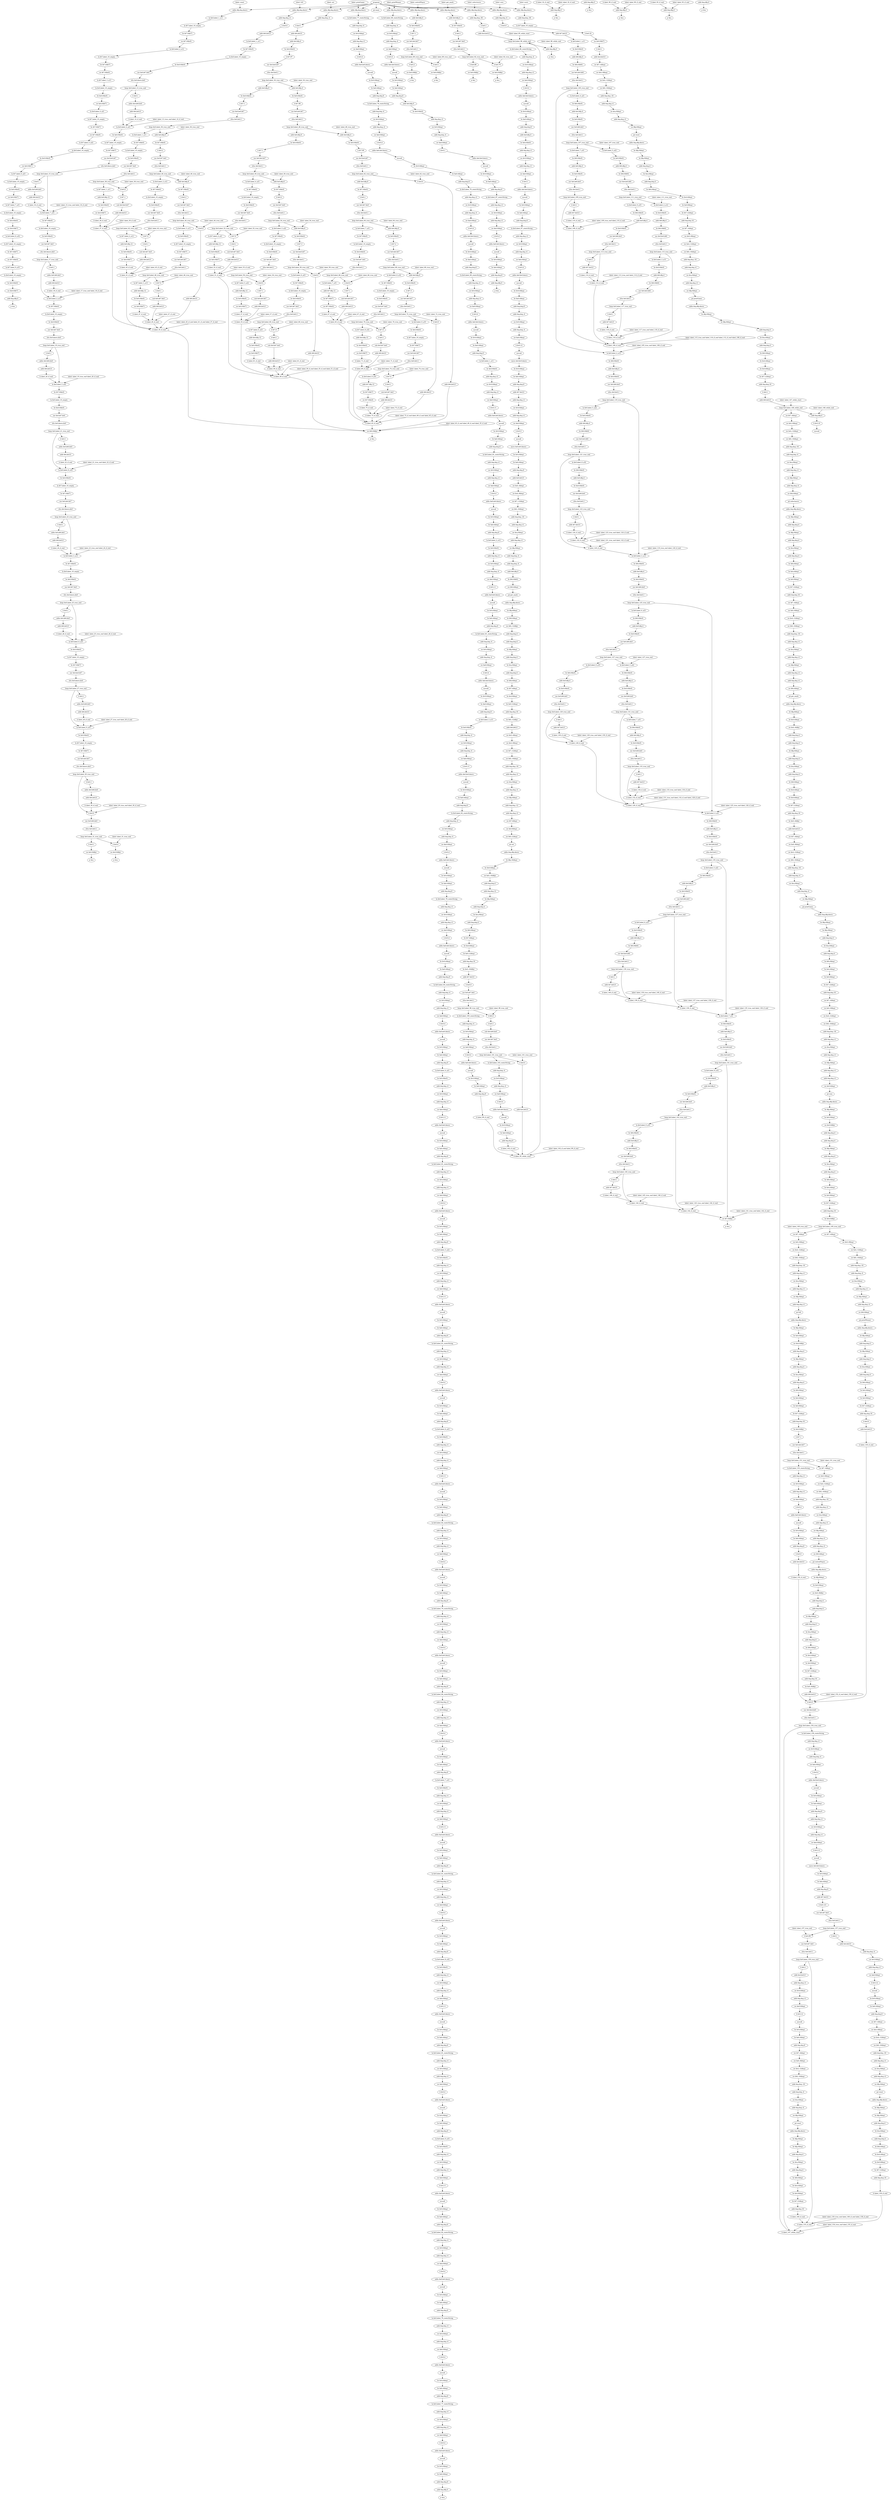 digraph CFG {
node0 [label="program"];
node1 [label="jal main"];
node2 [label="addu $fp,$sp,$zero"];
nodelblin2 [label="label: reset "];
nodelblin2 -> node2;
node3 [label="la $s0,label_1_a11"];
node4 [label="la $t7,label_10_empty"];
node5 [label="lw $t7,0($t7)"];
node6 [label="sw $t7,0($s0)"];
node7 [label="la $s0,label_2_a12"];
node8 [label="la $t7,label_10_empty"];
node9 [label="lw $t7,0($t7)"];
node10 [label="sw $t7,0($s0)"];
node11 [label="la $t7,label_3_a13"];
node12 [label="la $s0,label_10_empty"];
node13 [label="lw $s0,0($s0)"];
node14 [label="sw $s0,0($t7)"];
node15 [label="la $s0,label_4_a21"];
node16 [label="la $t7,label_10_empty"];
node17 [label="lw $t7,0($t7)"];
node18 [label="sw $t7,0($s0)"];
node19 [label="la $t7,label_5_a22"];
node20 [label="la $s0,label_10_empty"];
node21 [label="lw $s0,0($s0)"];
node22 [label="sw $s0,0($t7)"];
node23 [label="la $t7,label_6_a23"];
node24 [label="la $s0,label_10_empty"];
node25 [label="lw $s0,0($s0)"];
node26 [label="sw $s0,0($t7)"];
node27 [label="la $t7,label_7_a31"];
node28 [label="la $s0,label_10_empty"];
node29 [label="lw $s0,0($s0)"];
node30 [label="sw $s0,0($t7)"];
node31 [label="la $s0,label_8_a32"];
node32 [label="la $t7,label_10_empty"];
node33 [label="lw $t7,0($t7)"];
node34 [label="sw $t7,0($s0)"];
node35 [label="la $t7,label_9_a33"];
node36 [label="la $s0,label_10_empty"];
node37 [label="lw $s0,0($s0)"];
node38 [label="sw $s0,0($t7)"];
node39 [label="addi $sp,$fp,0"];
node40 [label="jr $ra"];
node41 [label="addu $fp,$sp,$zero"];
nodelblin41 [label="label: full "];
nodelblin41 -> node41;
node42 [label="addi $sp,$sp,-4"];
node43 [label="li $s0,0"];
node44 [label="addi $t6,$s0,0"];
node45 [label="la $s0,label_1_a11"];
node46 [label="lw $t7,0($s0)"];
node47 [label="la $s0,label_10_empty"];
node48 [label="lw $s0,0($s0)"];
node49 [label="xor $s0,$t7,$s0"];
node50 [label="sltu $s0,$zero,$s0"];
node51 [label="beqz $s0,label_13_true_end"];
node52 [label="li $s0,1"];
node53 [label="addu $s0,$t6,$s0"];
node54 [label="addi $t6,$s0,0"];
node55 [label="b label_14_if_end"];
node56 [label="la $s0,label_4_a21"];
nodelblin56 [label="label: label_13_true_end label_14_if_end "];
nodelblin56 -> node56;
node57 [label="lw $s0,0($s0)"];
node58 [label="la $t7,label_10_empty"];
node59 [label="lw $t7,0($t7)"];
node60 [label="xor $s0,$s0,$t7"];
node61 [label="sltu $s0,$zero,$s0"];
node62 [label="beqz $s0,label_15_true_end"];
node63 [label="li $s0,1"];
node64 [label="addu $s0,$t6,$s0"];
node65 [label="addi $t6,$s0,0"];
node66 [label="b label_16_if_end"];
node67 [label="la $s0,label_7_a31"];
nodelblin67 [label="label: label_15_true_end label_16_if_end "];
nodelblin67 -> node67;
node68 [label="lw $t7,0($s0)"];
node69 [label="la $s0,label_10_empty"];
node70 [label="lw $s0,0($s0)"];
node71 [label="xor $s0,$t7,$s0"];
node72 [label="sltu $s0,$zero,$s0"];
node73 [label="beqz $s0,label_17_true_end"];
node74 [label="li $s0,1"];
node75 [label="addu $s0,$t6,$s0"];
node76 [label="addi $t6,$s0,0"];
node77 [label="b label_18_if_end"];
node78 [label="la $s0,label_2_a12"];
nodelblin78 [label="label: label_17_true_end label_18_if_end "];
nodelblin78 -> node78;
node79 [label="lw $t7,0($s0)"];
node80 [label="la $s0,label_10_empty"];
node81 [label="lw $s0,0($s0)"];
node82 [label="xor $s0,$t7,$s0"];
node83 [label="sltu $s0,$zero,$s0"];
node84 [label="beqz $s0,label_19_true_end"];
node85 [label="li $s0,1"];
node86 [label="addu $s0,$t6,$s0"];
node87 [label="addi $t6,$s0,0"];
node88 [label="b label_20_if_end"];
node89 [label="la $s0,label_5_a22"];
nodelblin89 [label="label: label_19_true_end label_20_if_end "];
nodelblin89 -> node89;
node90 [label="lw $t7,0($s0)"];
node91 [label="la $s0,label_10_empty"];
node92 [label="lw $s0,0($s0)"];
node93 [label="xor $s0,$t7,$s0"];
node94 [label="sltu $s0,$zero,$s0"];
node95 [label="beqz $s0,label_21_true_end"];
node96 [label="li $s0,1"];
node97 [label="addu $s0,$t6,$s0"];
node98 [label="addi $t6,$s0,0"];
node99 [label="b label_22_if_end"];
node100 [label="la $s0,label_8_a32"];
nodelblin100 [label="label: label_21_true_end label_22_if_end "];
nodelblin100 -> node100;
node101 [label="lw $s0,0($s0)"];
node102 [label="la $t7,label_10_empty"];
node103 [label="lw $t7,0($t7)"];
node104 [label="xor $s0,$s0,$t7"];
node105 [label="sltu $s0,$zero,$s0"];
node106 [label="beqz $s0,label_23_true_end"];
node107 [label="li $s0,1"];
node108 [label="addu $s0,$t6,$s0"];
node109 [label="addi $t6,$s0,0"];
node110 [label="b label_24_if_end"];
node111 [label="la $s0,label_3_a13"];
nodelblin111 [label="label: label_23_true_end label_24_if_end "];
nodelblin111 -> node111;
node112 [label="lw $t7,0($s0)"];
node113 [label="la $s0,label_10_empty"];
node114 [label="lw $s0,0($s0)"];
node115 [label="xor $s0,$t7,$s0"];
node116 [label="sltu $s0,$zero,$s0"];
node117 [label="beqz $s0,label_25_true_end"];
node118 [label="li $s0,1"];
node119 [label="addu $s0,$t6,$s0"];
node120 [label="addi $t6,$s0,0"];
node121 [label="b label_26_if_end"];
node122 [label="la $s0,label_6_a23"];
nodelblin122 [label="label: label_25_true_end label_26_if_end "];
nodelblin122 -> node122;
node123 [label="lw $s0,0($s0)"];
node124 [label="la $t7,label_10_empty"];
node125 [label="lw $t7,0($t7)"];
node126 [label="xor $s0,$s0,$t7"];
node127 [label="sltu $s0,$zero,$s0"];
node128 [label="beqz $s0,label_27_true_end"];
node129 [label="li $s0,1"];
node130 [label="addu $s0,$t6,$s0"];
node131 [label="addi $t6,$s0,0"];
node132 [label="b label_28_if_end"];
node133 [label="la $s0,label_9_a33"];
nodelblin133 [label="label: label_27_true_end label_28_if_end "];
nodelblin133 -> node133;
node134 [label="lw $s0,0($s0)"];
node135 [label="la $t7,label_10_empty"];
node136 [label="lw $t7,0($t7)"];
node137 [label="xor $s0,$s0,$t7"];
node138 [label="sltu $s0,$zero,$s0"];
node139 [label="beqz $s0,label_29_true_end"];
node140 [label="li $s0,1"];
node141 [label="addu $s0,$t6,$s0"];
node142 [label="addi $t6,$s0,0"];
node143 [label="b label_30_if_end"];
node144 [label="li $s0,9"];
nodelblin144 [label="label: label_29_true_end label_30_if_end "];
nodelblin144 -> node144;
node145 [label="xor $s0,$t6,$s0"];
node146 [label="sltiu $s0,$s0,1"];
node147 [label="beqz $s0,label_31_true_end"];
node148 [label="li $s0,1"];
node149 [label="sw $s0,0($fp)"];
node150 [label="jr $ra"];
node151 [label="b label_32_if_end"];
node152 [label="li $s0,0"];
nodelblin152 [label="label: label_31_true_end "];
nodelblin152 -> node152;
node153 [label="sw $s0,0($fp)"];
node154 [label="jr $ra"];
node155 [label="addi $sp,$fp,0"];
nodelblin155 [label="label: label_32_if_end "];
nodelblin155 -> node155;
node156 [label="jr $ra"];
node157 [label="addu $fp,$sp,$zero"];
nodelblin157 [label="label: set "];
nodelblin157 -> node157;
node158 [label="addi $sp,$sp,-4"];
node159 [label="li $s0,1"];
node160 [label="addi $t6,$s0,0"];
node161 [label="addi $s0,$fp,4"];
node162 [label="lw $s0,0($s0)"];
node163 [label="li $t7,97"];
node164 [label="xor $s0,$s0,$t7"];
node165 [label="sltiu $s0,$s0,1"];
node166 [label="beqz $s0,label_34_true_end"];
node167 [label="addi $s0,$fp,8"];
node168 [label="lw $s0,0($s0)"];
node169 [label="li $t7,1"];
node170 [label="xor $s0,$s0,$t7"];
node171 [label="sltiu $s0,$s0,1"];
node172 [label="beqz $s0,label_36_true_end"];
node173 [label="la $s0,label_1_a11"];
node174 [label="lw $t7,0($s0)"];
node175 [label="la $s0,label_10_empty"];
node176 [label="lw $s0,0($s0)"];
node177 [label="xor $s0,$t7,$s0"];
node178 [label="sltiu $s0,$s0,1"];
node179 [label="beqz $s0,label_38_true_end"];
node180 [label="la $t7,label_1_a11"];
node181 [label="addi $s0,$fp,12"];
node182 [label="lw $s0,0($s0)"];
node183 [label="sw $s0,0($t7)"];
node184 [label="b label_39_if_end"];
node185 [label="li $s0,0"];
nodelblin185 [label="label: label_38_true_end "];
nodelblin185 -> node185;
node186 [label="li $t7,1"];
node187 [label="sub $s0,$s0,$t7"];
node188 [label="addi $t6,$s0,0"];
node189 [label="b label_37_if_end"];
nodelblin189 [label="label: label_39_if_end "];
nodelblin189 -> node189;
node190 [label="addi $s0,$fp,8"];
nodelblin190 [label="label: label_36_true_end "];
nodelblin190 -> node190;
node191 [label="lw $t7,0($s0)"];
node192 [label="li $s0,2"];
node193 [label="xor $s0,$t7,$s0"];
node194 [label="sltiu $s0,$s0,1"];
node195 [label="beqz $s0,label_40_true_end"];
node196 [label="la $s0,label_2_a12"];
node197 [label="lw $t7,0($s0)"];
node198 [label="la $s0,label_10_empty"];
node199 [label="lw $s0,0($s0)"];
node200 [label="xor $s0,$t7,$s0"];
node201 [label="sltiu $s0,$s0,1"];
node202 [label="beqz $s0,label_42_true_end"];
node203 [label="la $t7,label_2_a12"];
node204 [label="addi $s0,$fp,12"];
node205 [label="lw $s0,0($s0)"];
node206 [label="sw $s0,0($t7)"];
node207 [label="b label_43_if_end"];
node208 [label="li $t7,0"];
nodelblin208 [label="label: label_42_true_end "];
nodelblin208 -> node208;
node209 [label="li $s0,1"];
node210 [label="sub $s0,$t7,$s0"];
node211 [label="addi $t6,$s0,0"];
node212 [label="b label_41_if_end"];
nodelblin212 [label="label: label_43_if_end "];
nodelblin212 -> node212;
node213 [label="addi $s0,$fp,8"];
nodelblin213 [label="label: label_40_true_end "];
nodelblin213 -> node213;
node214 [label="lw $t7,0($s0)"];
node215 [label="li $s0,3"];
node216 [label="xor $s0,$t7,$s0"];
node217 [label="sltiu $s0,$s0,1"];
node218 [label="beqz $s0,label_44_true_end"];
node219 [label="la $s0,label_3_a13"];
node220 [label="lw $s0,0($s0)"];
node221 [label="la $t7,label_10_empty"];
node222 [label="lw $t7,0($t7)"];
node223 [label="xor $s0,$s0,$t7"];
node224 [label="sltiu $s0,$s0,1"];
node225 [label="beqz $s0,label_46_true_end"];
node226 [label="la $t7,label_3_a13"];
node227 [label="addi $s0,$fp,12"];
node228 [label="lw $s0,0($s0)"];
node229 [label="sw $s0,0($t7)"];
node230 [label="b label_47_if_end"];
node231 [label="li $t7,0"];
nodelblin231 [label="label: label_46_true_end "];
nodelblin231 -> node231;
node232 [label="li $s0,1"];
node233 [label="sub $s0,$t7,$s0"];
node234 [label="addi $t6,$s0,0"];
node235 [label="b label_45_if_end"];
nodelblin235 [label="label: label_47_if_end "];
nodelblin235 -> node235;
node236 [label="li $s0,0"];
nodelblin236 [label="label: label_44_true_end "];
nodelblin236 -> node236;
node237 [label="addi $t6,$s0,0"];
node238 [label="b label_35_if_end"];
nodelblin238 [label="label: label_45_if_end label_41_if_end label_37_if_end "];
nodelblin238 -> node238;
node239 [label="addi $s0,$fp,4"];
nodelblin239 [label="label: label_34_true_end "];
nodelblin239 -> node239;
node240 [label="lw $s0,0($s0)"];
node241 [label="li $t7,98"];
node242 [label="xor $s0,$s0,$t7"];
node243 [label="sltiu $s0,$s0,1"];
node244 [label="beqz $s0,label_48_true_end"];
node245 [label="addi $s0,$fp,8"];
node246 [label="lw $s0,0($s0)"];
node247 [label="li $t7,1"];
node248 [label="xor $s0,$s0,$t7"];
node249 [label="sltiu $s0,$s0,1"];
node250 [label="beqz $s0,label_50_true_end"];
node251 [label="la $s0,label_4_a21"];
node252 [label="lw $t7,0($s0)"];
node253 [label="la $s0,label_10_empty"];
node254 [label="lw $s0,0($s0)"];
node255 [label="xor $s0,$t7,$s0"];
node256 [label="sltiu $s0,$s0,1"];
node257 [label="beqz $s0,label_52_true_end"];
node258 [label="la $t7,label_4_a21"];
node259 [label="addi $s0,$fp,12"];
node260 [label="lw $s0,0($s0)"];
node261 [label="sw $s0,0($t7)"];
node262 [label="b label_53_if_end"];
node263 [label="li $t7,0"];
nodelblin263 [label="label: label_52_true_end "];
nodelblin263 -> node263;
node264 [label="li $s0,1"];
node265 [label="sub $s0,$t7,$s0"];
node266 [label="addi $t6,$s0,0"];
node267 [label="b label_51_if_end"];
nodelblin267 [label="label: label_53_if_end "];
nodelblin267 -> node267;
node268 [label="addi $s0,$fp,8"];
nodelblin268 [label="label: label_50_true_end "];
nodelblin268 -> node268;
node269 [label="lw $t7,0($s0)"];
node270 [label="li $s0,2"];
node271 [label="xor $s0,$t7,$s0"];
node272 [label="sltiu $s0,$s0,1"];
node273 [label="beqz $s0,label_54_true_end"];
node274 [label="la $s0,label_5_a22"];
node275 [label="lw $t7,0($s0)"];
node276 [label="la $s0,label_10_empty"];
node277 [label="lw $s0,0($s0)"];
node278 [label="xor $s0,$t7,$s0"];
node279 [label="sltiu $s0,$s0,1"];
node280 [label="beqz $s0,label_56_true_end"];
node281 [label="la $t7,label_5_a22"];
node282 [label="addi $s0,$fp,12"];
node283 [label="lw $s0,0($s0)"];
node284 [label="sw $s0,0($t7)"];
node285 [label="b label_57_if_end"];
node286 [label="li $s0,0"];
nodelblin286 [label="label: label_56_true_end "];
nodelblin286 -> node286;
node287 [label="li $t7,1"];
node288 [label="sub $s0,$s0,$t7"];
node289 [label="addi $t6,$s0,0"];
node290 [label="b label_55_if_end"];
nodelblin290 [label="label: label_57_if_end "];
nodelblin290 -> node290;
node291 [label="addi $s0,$fp,8"];
nodelblin291 [label="label: label_54_true_end "];
nodelblin291 -> node291;
node292 [label="lw $s0,0($s0)"];
node293 [label="li $t7,3"];
node294 [label="xor $s0,$s0,$t7"];
node295 [label="sltiu $s0,$s0,1"];
node296 [label="beqz $s0,label_58_true_end"];
node297 [label="la $s0,label_6_a23"];
node298 [label="lw $t7,0($s0)"];
node299 [label="la $s0,label_10_empty"];
node300 [label="lw $s0,0($s0)"];
node301 [label="xor $s0,$t7,$s0"];
node302 [label="sltiu $s0,$s0,1"];
node303 [label="beqz $s0,label_60_true_end"];
node304 [label="la $t7,label_6_a23"];
node305 [label="addi $s0,$fp,12"];
node306 [label="lw $s0,0($s0)"];
node307 [label="sw $s0,0($t7)"];
node308 [label="b label_61_if_end"];
node309 [label="li $t7,0"];
nodelblin309 [label="label: label_60_true_end "];
nodelblin309 -> node309;
node310 [label="li $s0,1"];
node311 [label="sub $s0,$t7,$s0"];
node312 [label="addi $t6,$s0,0"];
node313 [label="b label_59_if_end"];
nodelblin313 [label="label: label_61_if_end "];
nodelblin313 -> node313;
node314 [label="li $s0,0"];
nodelblin314 [label="label: label_58_true_end "];
nodelblin314 -> node314;
node315 [label="addi $t6,$s0,0"];
node316 [label="b label_49_if_end"];
nodelblin316 [label="label: label_59_if_end label_55_if_end label_51_if_end "];
nodelblin316 -> node316;
node317 [label="addi $s0,$fp,4"];
nodelblin317 [label="label: label_48_true_end "];
nodelblin317 -> node317;
node318 [label="lw $s0,0($s0)"];
node319 [label="li $t7,99"];
node320 [label="xor $s0,$s0,$t7"];
node321 [label="sltiu $s0,$s0,1"];
node322 [label="beqz $s0,label_62_true_end"];
node323 [label="addi $s0,$fp,8"];
node324 [label="lw $t7,0($s0)"];
node325 [label="li $s0,1"];
node326 [label="xor $s0,$t7,$s0"];
node327 [label="sltiu $s0,$s0,1"];
node328 [label="beqz $s0,label_64_true_end"];
node329 [label="la $s0,label_7_a31"];
node330 [label="lw $t7,0($s0)"];
node331 [label="la $s0,label_10_empty"];
node332 [label="lw $s0,0($s0)"];
node333 [label="xor $s0,$t7,$s0"];
node334 [label="sltiu $s0,$s0,1"];
node335 [label="beqz $s0,label_66_true_end"];
node336 [label="la $s0,label_7_a31"];
node337 [label="addi $t7,$fp,12"];
node338 [label="lw $t7,0($t7)"];
node339 [label="sw $t7,0($s0)"];
node340 [label="b label_67_if_end"];
node341 [label="li $s0,0"];
nodelblin341 [label="label: label_66_true_end "];
nodelblin341 -> node341;
node342 [label="li $t7,1"];
node343 [label="sub $s0,$s0,$t7"];
node344 [label="addi $t6,$s0,0"];
node345 [label="b label_65_if_end"];
nodelblin345 [label="label: label_67_if_end "];
nodelblin345 -> node345;
node346 [label="addi $s0,$fp,8"];
nodelblin346 [label="label: label_64_true_end "];
nodelblin346 -> node346;
node347 [label="lw $s0,0($s0)"];
node348 [label="li $t7,2"];
node349 [label="xor $s0,$s0,$t7"];
node350 [label="sltiu $s0,$s0,1"];
node351 [label="beqz $s0,label_68_true_end"];
node352 [label="la $s0,label_8_a32"];
node353 [label="lw $t7,0($s0)"];
node354 [label="la $s0,label_10_empty"];
node355 [label="lw $s0,0($s0)"];
node356 [label="xor $s0,$t7,$s0"];
node357 [label="sltiu $s0,$s0,1"];
node358 [label="beqz $s0,label_70_true_end"];
node359 [label="la $t7,label_8_a32"];
node360 [label="addi $s0,$fp,12"];
node361 [label="lw $s0,0($s0)"];
node362 [label="sw $s0,0($t7)"];
node363 [label="b label_71_if_end"];
node364 [label="li $t7,0"];
nodelblin364 [label="label: label_70_true_end "];
nodelblin364 -> node364;
node365 [label="li $s0,1"];
node366 [label="sub $s0,$t7,$s0"];
node367 [label="addi $t6,$s0,0"];
node368 [label="b label_69_if_end"];
nodelblin368 [label="label: label_71_if_end "];
nodelblin368 -> node368;
node369 [label="addi $s0,$fp,8"];
nodelblin369 [label="label: label_68_true_end "];
nodelblin369 -> node369;
node370 [label="lw $s0,0($s0)"];
node371 [label="li $t7,3"];
node372 [label="xor $s0,$s0,$t7"];
node373 [label="sltiu $s0,$s0,1"];
node374 [label="beqz $s0,label_72_true_end"];
node375 [label="la $s0,label_9_a33"];
node376 [label="lw $s0,0($s0)"];
node377 [label="la $t7,label_10_empty"];
node378 [label="lw $t7,0($t7)"];
node379 [label="xor $s0,$s0,$t7"];
node380 [label="sltiu $s0,$s0,1"];
node381 [label="beqz $s0,label_74_true_end"];
node382 [label="la $s0,label_9_a33"];
node383 [label="addi $t7,$fp,12"];
node384 [label="lw $t7,0($t7)"];
node385 [label="sw $t7,0($s0)"];
node386 [label="b label_75_if_end"];
node387 [label="li $t7,0"];
nodelblin387 [label="label: label_74_true_end "];
nodelblin387 -> node387;
node388 [label="li $s0,1"];
node389 [label="sub $s0,$t7,$s0"];
node390 [label="addi $t6,$s0,0"];
node391 [label="b label_73_if_end"];
nodelblin391 [label="label: label_75_if_end "];
nodelblin391 -> node391;
node392 [label="li $s0,0"];
nodelblin392 [label="label: label_72_true_end "];
nodelblin392 -> node392;
node393 [label="addi $t6,$s0,0"];
node394 [label="b label_63_if_end"];
nodelblin394 [label="label: label_73_if_end label_69_if_end label_65_if_end "];
nodelblin394 -> node394;
node395 [label="li $s0,0"];
nodelblin395 [label="label: label_62_true_end "];
nodelblin395 -> node395;
node396 [label="addi $t6,$s0,0"];
node397 [label="sw $t6,0($fp)"];
nodelblin397 [label="label: label_63_if_end label_49_if_end label_35_if_end "];
nodelblin397 -> node397;
node398 [label="jr $ra"];
node399 [label="addi $sp,$fp,0"];
node400 [label="jr $ra"];
node401 [label="addu $fp,$sp,$zero"];
nodelblin401 [label="label: printGame "];
nodelblin401 -> node401;
node402 [label="la $s0,label_77_staticString"];
node403 [label="addi $sp,$sp,-4"];
node404 [label="sw $v0,0($sp)"];
node405 [label="addi $sp,$sp,-4"];
node406 [label="sw $a0,0($sp)"];
node407 [label="li $v0,4"];
node408 [label="addu $a0,$s0,$zero"];
node409 [label="syscall"];
node410 [label="lw $v0,0($sp)"];
node411 [label="lw $a0,4($sp)"];
node412 [label="addi $sp,$sp,8"];
node413 [label="la $s0,label_78_staticString"];
node414 [label="addi $sp,$sp,-4"];
node415 [label="sw $v0,0($sp)"];
node416 [label="addi $sp,$sp,-4"];
node417 [label="sw $a0,0($sp)"];
node418 [label="li $v0,4"];
node419 [label="addu $a0,$s0,$zero"];
node420 [label="syscall"];
node421 [label="lw $v0,0($sp)"];
node422 [label="lw $a0,4($sp)"];
node423 [label="addi $sp,$sp,8"];
node424 [label="la $s0,label_79_staticString"];
node425 [label="addi $sp,$sp,-4"];
node426 [label="sw $v0,0($sp)"];
node427 [label="addi $sp,$sp,-4"];
node428 [label="sw $a0,0($sp)"];
node429 [label="li $v0,4"];
node430 [label="addu $a0,$s0,$zero"];
node431 [label="syscall"];
node432 [label="lw $v0,0($sp)"];
node433 [label="lw $a0,4($sp)"];
node434 [label="addi $sp,$sp,8"];
node435 [label="la $s0,label_80_staticString"];
node436 [label="addi $sp,$sp,-4"];
node437 [label="sw $v0,0($sp)"];
node438 [label="addi $sp,$sp,-4"];
node439 [label="sw $a0,0($sp)"];
node440 [label="li $v0,4"];
node441 [label="addu $a0,$s0,$zero"];
node442 [label="syscall"];
node443 [label="lw $v0,0($sp)"];
node444 [label="lw $a0,4($sp)"];
node445 [label="addi $sp,$sp,8"];
node446 [label="la $s0,label_1_a11"];
node447 [label="lw $s0,0($s0)"];
node448 [label="addi $sp,$sp,-4"];
node449 [label="sw $v0,0($sp)"];
node450 [label="addi $sp,$sp,-4"];
node451 [label="sw $a0,0($sp)"];
node452 [label="li $v0,11"];
node453 [label="addu $a0,$s0,$zero"];
node454 [label="syscall"];
node455 [label="lw $v0,0($sp)"];
node456 [label="lw $a0,4($sp)"];
node457 [label="addi $sp,$sp,8"];
node458 [label="la $s0,label_81_staticString"];
node459 [label="addi $sp,$sp,-4"];
node460 [label="sw $v0,0($sp)"];
node461 [label="addi $sp,$sp,-4"];
node462 [label="sw $a0,0($sp)"];
node463 [label="li $v0,4"];
node464 [label="addu $a0,$s0,$zero"];
node465 [label="syscall"];
node466 [label="lw $v0,0($sp)"];
node467 [label="lw $a0,4($sp)"];
node468 [label="addi $sp,$sp,8"];
node469 [label="la $s0,label_2_a12"];
node470 [label="lw $s0,0($s0)"];
node471 [label="addi $sp,$sp,-4"];
node472 [label="sw $v0,0($sp)"];
node473 [label="addi $sp,$sp,-4"];
node474 [label="sw $a0,0($sp)"];
node475 [label="li $v0,11"];
node476 [label="addu $a0,$s0,$zero"];
node477 [label="syscall"];
node478 [label="lw $v0,0($sp)"];
node479 [label="lw $a0,4($sp)"];
node480 [label="addi $sp,$sp,8"];
node481 [label="la $s0,label_81_staticString"];
node482 [label="addi $sp,$sp,-4"];
node483 [label="sw $v0,0($sp)"];
node484 [label="addi $sp,$sp,-4"];
node485 [label="sw $a0,0($sp)"];
node486 [label="li $v0,4"];
node487 [label="addu $a0,$s0,$zero"];
node488 [label="syscall"];
node489 [label="lw $v0,0($sp)"];
node490 [label="lw $a0,4($sp)"];
node491 [label="addi $sp,$sp,8"];
node492 [label="la $s0,label_3_a13"];
node493 [label="lw $s0,0($s0)"];
node494 [label="addi $sp,$sp,-4"];
node495 [label="sw $v0,0($sp)"];
node496 [label="addi $sp,$sp,-4"];
node497 [label="sw $a0,0($sp)"];
node498 [label="li $v0,11"];
node499 [label="addu $a0,$s0,$zero"];
node500 [label="syscall"];
node501 [label="lw $v0,0($sp)"];
node502 [label="lw $a0,4($sp)"];
node503 [label="addi $sp,$sp,8"];
node504 [label="la $s0,label_82_staticString"];
node505 [label="addi $sp,$sp,-4"];
node506 [label="sw $v0,0($sp)"];
node507 [label="addi $sp,$sp,-4"];
node508 [label="sw $a0,0($sp)"];
node509 [label="li $v0,4"];
node510 [label="addu $a0,$s0,$zero"];
node511 [label="syscall"];
node512 [label="lw $v0,0($sp)"];
node513 [label="lw $a0,4($sp)"];
node514 [label="addi $sp,$sp,8"];
node515 [label="la $s0,label_79_staticString"];
node516 [label="addi $sp,$sp,-4"];
node517 [label="sw $v0,0($sp)"];
node518 [label="addi $sp,$sp,-4"];
node519 [label="sw $a0,0($sp)"];
node520 [label="li $v0,4"];
node521 [label="addu $a0,$s0,$zero"];
node522 [label="syscall"];
node523 [label="lw $v0,0($sp)"];
node524 [label="lw $a0,4($sp)"];
node525 [label="addi $sp,$sp,8"];
node526 [label="la $s0,label_83_staticString"];
node527 [label="addi $sp,$sp,-4"];
node528 [label="sw $v0,0($sp)"];
node529 [label="addi $sp,$sp,-4"];
node530 [label="sw $a0,0($sp)"];
node531 [label="li $v0,4"];
node532 [label="addu $a0,$s0,$zero"];
node533 [label="syscall"];
node534 [label="lw $v0,0($sp)"];
node535 [label="lw $a0,4($sp)"];
node536 [label="addi $sp,$sp,8"];
node537 [label="la $s0,label_4_a21"];
node538 [label="lw $s0,0($s0)"];
node539 [label="addi $sp,$sp,-4"];
node540 [label="sw $v0,0($sp)"];
node541 [label="addi $sp,$sp,-4"];
node542 [label="sw $a0,0($sp)"];
node543 [label="li $v0,11"];
node544 [label="addu $a0,$s0,$zero"];
node545 [label="syscall"];
node546 [label="lw $v0,0($sp)"];
node547 [label="lw $a0,4($sp)"];
node548 [label="addi $sp,$sp,8"];
node549 [label="la $s0,label_81_staticString"];
node550 [label="addi $sp,$sp,-4"];
node551 [label="sw $v0,0($sp)"];
node552 [label="addi $sp,$sp,-4"];
node553 [label="sw $a0,0($sp)"];
node554 [label="li $v0,4"];
node555 [label="addu $a0,$s0,$zero"];
node556 [label="syscall"];
node557 [label="lw $v0,0($sp)"];
node558 [label="lw $a0,4($sp)"];
node559 [label="addi $sp,$sp,8"];
node560 [label="la $s0,label_5_a22"];
node561 [label="lw $s0,0($s0)"];
node562 [label="addi $sp,$sp,-4"];
node563 [label="sw $v0,0($sp)"];
node564 [label="addi $sp,$sp,-4"];
node565 [label="sw $a0,0($sp)"];
node566 [label="li $v0,11"];
node567 [label="addu $a0,$s0,$zero"];
node568 [label="syscall"];
node569 [label="lw $v0,0($sp)"];
node570 [label="lw $a0,4($sp)"];
node571 [label="addi $sp,$sp,8"];
node572 [label="la $s0,label_81_staticString"];
node573 [label="addi $sp,$sp,-4"];
node574 [label="sw $v0,0($sp)"];
node575 [label="addi $sp,$sp,-4"];
node576 [label="sw $a0,0($sp)"];
node577 [label="li $v0,4"];
node578 [label="addu $a0,$s0,$zero"];
node579 [label="syscall"];
node580 [label="lw $v0,0($sp)"];
node581 [label="lw $a0,4($sp)"];
node582 [label="addi $sp,$sp,8"];
node583 [label="la $s0,label_6_a23"];
node584 [label="lw $s0,0($s0)"];
node585 [label="addi $sp,$sp,-4"];
node586 [label="sw $v0,0($sp)"];
node587 [label="addi $sp,$sp,-4"];
node588 [label="sw $a0,0($sp)"];
node589 [label="li $v0,11"];
node590 [label="addu $a0,$s0,$zero"];
node591 [label="syscall"];
node592 [label="lw $v0,0($sp)"];
node593 [label="lw $a0,4($sp)"];
node594 [label="addi $sp,$sp,8"];
node595 [label="la $s0,label_82_staticString"];
node596 [label="addi $sp,$sp,-4"];
node597 [label="sw $v0,0($sp)"];
node598 [label="addi $sp,$sp,-4"];
node599 [label="sw $a0,0($sp)"];
node600 [label="li $v0,4"];
node601 [label="addu $a0,$s0,$zero"];
node602 [label="syscall"];
node603 [label="lw $v0,0($sp)"];
node604 [label="lw $a0,4($sp)"];
node605 [label="addi $sp,$sp,8"];
node606 [label="la $s0,label_79_staticString"];
node607 [label="addi $sp,$sp,-4"];
node608 [label="sw $v0,0($sp)"];
node609 [label="addi $sp,$sp,-4"];
node610 [label="sw $a0,0($sp)"];
node611 [label="li $v0,4"];
node612 [label="addu $a0,$s0,$zero"];
node613 [label="syscall"];
node614 [label="lw $v0,0($sp)"];
node615 [label="lw $a0,4($sp)"];
node616 [label="addi $sp,$sp,8"];
node617 [label="la $s0,label_84_staticString"];
node618 [label="addi $sp,$sp,-4"];
node619 [label="sw $v0,0($sp)"];
node620 [label="addi $sp,$sp,-4"];
node621 [label="sw $a0,0($sp)"];
node622 [label="li $v0,4"];
node623 [label="addu $a0,$s0,$zero"];
node624 [label="syscall"];
node625 [label="lw $v0,0($sp)"];
node626 [label="lw $a0,4($sp)"];
node627 [label="addi $sp,$sp,8"];
node628 [label="la $s0,label_7_a31"];
node629 [label="lw $s0,0($s0)"];
node630 [label="addi $sp,$sp,-4"];
node631 [label="sw $v0,0($sp)"];
node632 [label="addi $sp,$sp,-4"];
node633 [label="sw $a0,0($sp)"];
node634 [label="li $v0,11"];
node635 [label="addu $a0,$s0,$zero"];
node636 [label="syscall"];
node637 [label="lw $v0,0($sp)"];
node638 [label="lw $a0,4($sp)"];
node639 [label="addi $sp,$sp,8"];
node640 [label="la $s0,label_81_staticString"];
node641 [label="addi $sp,$sp,-4"];
node642 [label="sw $v0,0($sp)"];
node643 [label="addi $sp,$sp,-4"];
node644 [label="sw $a0,0($sp)"];
node645 [label="li $v0,4"];
node646 [label="addu $a0,$s0,$zero"];
node647 [label="syscall"];
node648 [label="lw $v0,0($sp)"];
node649 [label="lw $a0,4($sp)"];
node650 [label="addi $sp,$sp,8"];
node651 [label="la $s0,label_8_a32"];
node652 [label="lw $s0,0($s0)"];
node653 [label="addi $sp,$sp,-4"];
node654 [label="sw $v0,0($sp)"];
node655 [label="addi $sp,$sp,-4"];
node656 [label="sw $a0,0($sp)"];
node657 [label="li $v0,11"];
node658 [label="addu $a0,$s0,$zero"];
node659 [label="syscall"];
node660 [label="lw $v0,0($sp)"];
node661 [label="lw $a0,4($sp)"];
node662 [label="addi $sp,$sp,8"];
node663 [label="la $s0,label_81_staticString"];
node664 [label="addi $sp,$sp,-4"];
node665 [label="sw $v0,0($sp)"];
node666 [label="addi $sp,$sp,-4"];
node667 [label="sw $a0,0($sp)"];
node668 [label="li $v0,4"];
node669 [label="addu $a0,$s0,$zero"];
node670 [label="syscall"];
node671 [label="lw $v0,0($sp)"];
node672 [label="lw $a0,4($sp)"];
node673 [label="addi $sp,$sp,8"];
node674 [label="la $s0,label_9_a33"];
node675 [label="lw $s0,0($s0)"];
node676 [label="addi $sp,$sp,-4"];
node677 [label="sw $v0,0($sp)"];
node678 [label="addi $sp,$sp,-4"];
node679 [label="sw $a0,0($sp)"];
node680 [label="li $v0,11"];
node681 [label="addu $a0,$s0,$zero"];
node682 [label="syscall"];
node683 [label="lw $v0,0($sp)"];
node684 [label="lw $a0,4($sp)"];
node685 [label="addi $sp,$sp,8"];
node686 [label="la $s0,label_82_staticString"];
node687 [label="addi $sp,$sp,-4"];
node688 [label="sw $v0,0($sp)"];
node689 [label="addi $sp,$sp,-4"];
node690 [label="sw $a0,0($sp)"];
node691 [label="li $v0,4"];
node692 [label="addu $a0,$s0,$zero"];
node693 [label="syscall"];
node694 [label="lw $v0,0($sp)"];
node695 [label="lw $a0,4($sp)"];
node696 [label="addi $sp,$sp,8"];
node697 [label="la $s0,label_79_staticString"];
node698 [label="addi $sp,$sp,-4"];
node699 [label="sw $v0,0($sp)"];
node700 [label="addi $sp,$sp,-4"];
node701 [label="sw $a0,0($sp)"];
node702 [label="li $v0,4"];
node703 [label="addu $a0,$s0,$zero"];
node704 [label="syscall"];
node705 [label="lw $v0,0($sp)"];
node706 [label="lw $a0,4($sp)"];
node707 [label="addi $sp,$sp,8"];
node708 [label="la $s0,label_77_staticString"];
node709 [label="addi $sp,$sp,-4"];
node710 [label="sw $v0,0($sp)"];
node711 [label="addi $sp,$sp,-4"];
node712 [label="sw $a0,0($sp)"];
node713 [label="li $v0,4"];
node714 [label="addu $a0,$s0,$zero"];
node715 [label="syscall"];
node716 [label="lw $v0,0($sp)"];
node717 [label="lw $a0,4($sp)"];
node718 [label="addi $sp,$sp,8"];
node719 [label="addi $sp,$fp,0"];
node720 [label="jr $ra"];
node721 [label="addu $fp,$sp,$zero"];
nodelblin721 [label="label: printWinner "];
nodelblin721 -> node721;
node722 [label="la $s0,label_86_staticString"];
node723 [label="addi $sp,$sp,-4"];
node724 [label="sw $v0,0($sp)"];
node725 [label="addi $sp,$sp,-4"];
node726 [label="sw $a0,0($sp)"];
node727 [label="li $v0,4"];
node728 [label="addu $a0,$s0,$zero"];
node729 [label="syscall"];
node730 [label="lw $v0,0($sp)"];
node731 [label="lw $a0,4($sp)"];
node732 [label="addi $sp,$sp,8"];
node733 [label="addi $s0,$fp,0"];
node734 [label="lw $s0,0($s0)"];
node735 [label="addi $sp,$sp,-4"];
node736 [label="sw $v0,0($sp)"];
node737 [label="addi $sp,$sp,-4"];
node738 [label="sw $a0,0($sp)"];
node739 [label="li $v0,1"];
node740 [label="addu $a0,$s0,$zero"];
node741 [label="syscall"];
node742 [label="lw $v0,0($sp)"];
node743 [label="lw $a0,4($sp)"];
node744 [label="addi $sp,$sp,8"];
node745 [label="la $s0,label_87_staticString"];
node746 [label="addi $sp,$sp,-4"];
node747 [label="sw $v0,0($sp)"];
node748 [label="addi $sp,$sp,-4"];
node749 [label="sw $a0,0($sp)"];
node750 [label="li $v0,4"];
node751 [label="addu $a0,$s0,$zero"];
node752 [label="syscall"];
node753 [label="lw $v0,0($sp)"];
node754 [label="lw $a0,4($sp)"];
node755 [label="addi $sp,$sp,8"];
node756 [label="addi $sp,$fp,0"];
node757 [label="jr $ra"];
node758 [label="addu $fp,$sp,$zero"];
nodelblin758 [label="label: switchPlayer "];
nodelblin758 -> node758;
node759 [label="addi $s0,$fp,4"];
node760 [label="lw $s0,0($s0)"];
node761 [label="li $t7,1"];
node762 [label="xor $s0,$s0,$t7"];
node763 [label="sltiu $s0,$s0,1"];
node764 [label="beqz $s0,label_89_true_end"];
node765 [label="li $s0,2"];
node766 [label="sw $s0,0($fp)"];
node767 [label="jr $ra"];
node768 [label="b label_90_if_end"];
node769 [label="li $s0,1"];
nodelblin769 [label="label: label_89_true_end "];
nodelblin769 -> node769;
node770 [label="sw $s0,0($fp)"];
node771 [label="jr $ra"];
node772 [label="addi $sp,$fp,0"];
nodelblin772 [label="label: label_90_if_end "];
nodelblin772 -> node772;
node773 [label="jr $ra"];
node774 [label="addu $fp,$sp,$zero"];
nodelblin774 [label="label: get_mark "];
nodelblin774 -> node774;
node775 [label="addi $s0,$fp,4"];
node776 [label="lw $t7,0($s0)"];
node777 [label="li $s0,1"];
node778 [label="xor $s0,$t7,$s0"];
node779 [label="sltiu $s0,$s0,1"];
node780 [label="beqz $s0,label_92_true_end"];
node781 [label="li $s0,88"];
node782 [label="sw $s0,0($fp)"];
node783 [label="jr $ra"];
node784 [label="b label_93_if_end"];
node785 [label="li $s0,79"];
nodelblin785 [label="label: label_92_true_end "];
nodelblin785 -> node785;
node786 [label="sw $s0,0($fp)"];
node787 [label="jr $ra"];
node788 [label="addi $sp,$fp,0"];
nodelblin788 [label="label: label_93_if_end "];
nodelblin788 -> node788;
node789 [label="jr $ra"];
node790 [label="addu $fp,$sp,$zero"];
nodelblin790 [label="label: selectmove "];
nodelblin790 -> node790;
node791 [label="addi $sp,$sp,-36"];
node792 [label="li $s0,1"];
node793 [label="addi $s4,$s0,0"];
node794 [label="beqz $s4,label_96_while_end"];
nodelblin794 [label="label: label_95_while_start "];
nodelblin794 -> node794;
node795 [label="la $s0,label_86_staticString"];
node796 [label="addi $sp,$sp,-4"];
node797 [label="sw $v0,0($sp)"];
node798 [label="addi $sp,$sp,-4"];
node799 [label="sw $a0,0($sp)"];
node800 [label="li $v0,4"];
node801 [label="addu $a0,$s0,$zero"];
node802 [label="syscall"];
node803 [label="lw $v0,0($sp)"];
node804 [label="lw $a0,4($sp)"];
node805 [label="addi $sp,$sp,8"];
node806 [label="addi $s0,$fp,0"];
node807 [label="lw $s0,0($s0)"];
node808 [label="addi $sp,$sp,-4"];
node809 [label="sw $v0,0($sp)"];
node810 [label="addi $sp,$sp,-4"];
node811 [label="sw $a0,0($sp)"];
node812 [label="li $v0,1"];
node813 [label="addu $a0,$s0,$zero"];
node814 [label="syscall"];
node815 [label="lw $v0,0($sp)"];
node816 [label="lw $a0,4($sp)"];
node817 [label="addi $sp,$sp,8"];
node818 [label="la $s0,label_97_staticString"];
node819 [label="addi $sp,$sp,-4"];
node820 [label="sw $v0,0($sp)"];
node821 [label="addi $sp,$sp,-4"];
node822 [label="sw $a0,0($sp)"];
node823 [label="li $v0,4"];
node824 [label="addu $a0,$s0,$zero"];
node825 [label="syscall"];
node826 [label="lw $v0,0($sp)"];
node827 [label="lw $a0,4($sp)"];
node828 [label="addi $sp,$sp,8"];
node829 [label="addi $sp,$sp,-4"];
node830 [label="sw $v0,0($sp)"];
node831 [label="addi $sp,$sp,-4"];
node832 [label="sw $a0,0($sp)"];
node833 [label="li $v0,12"];
node834 [label="syscall"];
node835 [label="movz $s0,$v0,$zero"];
node836 [label="lw $v0,0($sp)"];
node837 [label="lw $a0,4($sp)"];
node838 [label="addi $sp,$sp,8"];
node839 [label="addi $t7,$s0,0"];
node840 [label="addi $sp,$sp,-4"];
node841 [label="sw $v0,0($sp)"];
node842 [label="addi $sp,$sp,-4"];
node843 [label="sw $a0,0($sp)"];
node844 [label="li $v0,5"];
node845 [label="syscall"];
node846 [label="movz $s0,$v0,$zero"];
node847 [label="lw $v0,0($sp)"];
node848 [label="lw $a0,4($sp)"];
node849 [label="addi $sp,$sp,8"];
node850 [label="addi $s0,$s0,0"];
node851 [label="sw $s0,-4($sp)"];
node852 [label="sw $s4,-8($sp)"];
node853 [label="sw $t7,-12($sp)"];
node854 [label="sw $t6,-16($sp)"];
node855 [label="addi $sp,$sp,-16"];
node856 [label="addi $sp,$sp,-4"];
node857 [label="sw $ra,0($sp)"];
node858 [label="addi $sp,$sp,-4"];
node859 [label="sw $fp,0($sp)"];
node860 [label="addi $sp,$sp,-4"];
node861 [label="addi $sp,$sp,-4"];
node862 [label="addi $t6,$fp,0"];
node863 [label="lw $t6,0($t6)"];
node864 [label="sw $t6,4($sp)"];
node865 [label="jal get_mark"];
node866 [label="addu $sp,$fp,$zero"];
node867 [label="lw $fp,8($sp)"];
node868 [label="lw $t6,0($sp)"];
node869 [label="sw $t6,-12($fp)"];
node870 [label="addi $sp,$sp,4"];
node871 [label="addi $sp,$sp,4"];
node872 [label="lw $fp,0($sp)"];
node873 [label="addi $sp,$sp,4"];
node874 [label="lw $ra,0($sp)"];
node875 [label="addi $sp,$sp,4"];
node876 [label="lw $t6,0($sp)"];
node877 [label="lw $t7,4($sp)"];
node878 [label="lw $s4,8($sp)"];
node879 [label="lw $s0,12($sp)"];
node880 [label="addi $sp,$sp,16"];
node881 [label="lw $t6,-12($fp)"];
node882 [label="addi $t6,$t6,0"];
node883 [label="sw $s0,-4($sp)"];
node884 [label="sw $s4,-8($sp)"];
node885 [label="sw $t7,-12($sp)"];
node886 [label="sw $t6,-16($sp)"];
node887 [label="addi $sp,$sp,-16"];
node888 [label="addi $sp,$sp,-4"];
node889 [label="sw $ra,0($sp)"];
node890 [label="addi $sp,$sp,-4"];
node891 [label="sw $fp,0($sp)"];
node892 [label="addi $sp,$sp,-12"];
node893 [label="addi $sp,$sp,-4"];
node894 [label="sw $t7,4($sp)"];
node895 [label="sw $s0,8($sp)"];
node896 [label="sw $t6,12($sp)"];
node897 [label="jal set"];
node898 [label="addu $sp,$fp,$zero"];
node899 [label="lw $fp,16($sp)"];
node900 [label="lw $s0,0($sp)"];
node901 [label="sw $s0,-16($fp)"];
node902 [label="addi $sp,$sp,4"];
node903 [label="addi $sp,$sp,12"];
node904 [label="lw $fp,0($sp)"];
node905 [label="addi $sp,$sp,4"];
node906 [label="lw $ra,0($sp)"];
node907 [label="addi $sp,$sp,4"];
node908 [label="lw $t6,0($sp)"];
node909 [label="lw $t7,4($sp)"];
node910 [label="lw $s4,8($sp)"];
node911 [label="lw $s0,12($sp)"];
node912 [label="addi $sp,$sp,16"];
node913 [label="lw $s0,-16($fp)"];
node914 [label="addi $t7,$s0,0"];
node915 [label="li $s0,0"];
node916 [label="xor $s0,$t7,$s0"];
node917 [label="sltiu $s0,$s0,1"];
node918 [label="beqz $s0,label_98_true_end"];
node919 [label="la $s0,label_100_staticString"];
node920 [label="addi $sp,$sp,-4"];
node921 [label="sw $v0,0($sp)"];
node922 [label="addi $sp,$sp,-4"];
node923 [label="sw $a0,0($sp)"];
node924 [label="li $v0,4"];
node925 [label="addu $a0,$s0,$zero"];
node926 [label="syscall"];
node927 [label="lw $v0,0($sp)"];
node928 [label="lw $a0,4($sp)"];
node929 [label="addi $sp,$sp,8"];
node930 [label="b label_99_if_end"];
node931 [label="li $t6,0"];
nodelblin931 [label="label: label_98_true_end "];
nodelblin931 -> node931;
node932 [label="li $s0,1"];
node933 [label="sub $s0,$t6,$s0"];
node934 [label="xor $s0,$t7,$s0"];
node935 [label="sltiu $s0,$s0,1"];
node936 [label="beqz $s0,label_101_true_end"];
node937 [label="la $s0,label_103_staticString"];
node938 [label="addi $sp,$sp,-4"];
node939 [label="sw $v0,0($sp)"];
node940 [label="addi $sp,$sp,-4"];
node941 [label="sw $a0,0($sp)"];
node942 [label="li $v0,4"];
node943 [label="addu $a0,$s0,$zero"];
node944 [label="syscall"];
node945 [label="lw $v0,0($sp)"];
node946 [label="lw $a0,4($sp)"];
node947 [label="addi $sp,$sp,8"];
node948 [label="b label_102_if_end"];
node949 [label="li $s0,0"];
nodelblin949 [label="label: label_101_true_end "];
nodelblin949 -> node949;
node950 [label="addi $s4,$s0,0"];
node951 [label="b label_95_while_start"];
nodelblin951 [label="label: label_102_if_end label_99_if_end "];
nodelblin951 -> node951;
node952 [label="addi $sp,$fp,0"];
nodelblin952 [label="label: label_96_while_end "];
nodelblin952 -> node952;
node953 [label="jr $ra"];
node954 [label="addu $fp,$sp,$zero"];
nodelblin954 [label="label: won "];
nodelblin954 -> node954;
node955 [label="addi $sp,$sp,-4"];
node956 [label="li $s0,0"];
node957 [label="addi $t7,$s0,0"];
node958 [label="la $s0,label_1_a11"];
node959 [label="lw $s0,0($s0)"];
node960 [label="addi $t6,$fp,4"];
node961 [label="lw $t6,0($t6)"];
node962 [label="xor $s0,$s0,$t6"];
node963 [label="sltiu $s0,$s0,1"];
node964 [label="beqz $s0,label_105_true_end"];
node965 [label="la $s0,label_4_a21"];
node966 [label="lw $t6,0($s0)"];
node967 [label="addi $s0,$fp,4"];
node968 [label="lw $s0,0($s0)"];
node969 [label="xor $s0,$t6,$s0"];
node970 [label="sltiu $s0,$s0,1"];
node971 [label="beqz $s0,label_107_true_end"];
node972 [label="la $s0,label_7_a31"];
node973 [label="lw $t6,0($s0)"];
node974 [label="addi $s0,$fp,4"];
node975 [label="lw $s0,0($s0)"];
node976 [label="xor $s0,$t6,$s0"];
node977 [label="sltiu $s0,$s0,1"];
node978 [label="beqz $s0,label_109_true_end"];
node979 [label="li $s0,1"];
node980 [label="addi $t7,$s0,0"];
node981 [label="b label_110_if_end"];
node982 [label="b label_108_if_end"];
nodelblin982 [label="label: label_109_true_end label_110_if_end "];
nodelblin982 -> node982;
node983 [label="la $s0,label_5_a22"];
nodelblin983 [label="label: label_107_true_end "];
nodelblin983 -> node983;
node984 [label="lw $s0,0($s0)"];
node985 [label="addi $t6,$fp,4"];
node986 [label="lw $t6,0($t6)"];
node987 [label="xor $s0,$s0,$t6"];
node988 [label="sltiu $s0,$s0,1"];
node989 [label="beqz $s0,label_111_true_end"];
node990 [label="la $s0,label_9_a33"];
node991 [label="lw $t6,0($s0)"];
node992 [label="addi $s0,$fp,4"];
node993 [label="lw $s0,0($s0)"];
node994 [label="xor $s0,$t6,$s0"];
node995 [label="sltiu $s0,$s0,1"];
node996 [label="beqz $s0,label_113_true_end"];
node997 [label="li $s0,1"];
node998 [label="addi $t7,$s0,0"];
node999 [label="b label_114_if_end"];
node1000 [label="b label_112_if_end"];
nodelblin1000 [label="label: label_113_true_end label_114_if_end "];
nodelblin1000 -> node1000;
node1001 [label="la $s0,label_2_a12"];
nodelblin1001 [label="label: label_111_true_end "];
nodelblin1001 -> node1001;
node1002 [label="lw $s0,0($s0)"];
node1003 [label="addi $t6,$fp,4"];
node1004 [label="lw $t6,0($t6)"];
node1005 [label="xor $s0,$s0,$t6"];
node1006 [label="sltiu $s0,$s0,1"];
node1007 [label="beqz $s0,label_115_true_end"];
node1008 [label="la $s0,label_3_a13"];
node1009 [label="lw $s0,0($s0)"];
node1010 [label="addi $t6,$fp,4"];
node1011 [label="lw $t6,0($t6)"];
node1012 [label="xor $s0,$s0,$t6"];
node1013 [label="sltiu $s0,$s0,1"];
node1014 [label="beqz $s0,label_117_true_end"];
node1015 [label="li $s0,1"];
node1016 [label="addi $t7,$s0,0"];
node1017 [label="b label_118_if_end"];
node1018 [label="b label_116_if_end"];
nodelblin1018 [label="label: label_117_true_end label_118_if_end "];
nodelblin1018 -> node1018;
node1019 [label="b label_106_if_end"];
nodelblin1019 [label="label: label_115_true_end label_116_if_end label_112_if_end label_108_if_end "];
nodelblin1019 -> node1019;
node1020 [label="la $s0,label_2_a12"];
nodelblin1020 [label="label: label_105_true_end label_106_if_end "];
nodelblin1020 -> node1020;
node1021 [label="lw $t6,0($s0)"];
node1022 [label="addi $s0,$fp,4"];
node1023 [label="lw $s0,0($s0)"];
node1024 [label="xor $s0,$t6,$s0"];
node1025 [label="sltiu $s0,$s0,1"];
node1026 [label="beqz $s0,label_119_true_end"];
node1027 [label="la $s0,label_5_a22"];
node1028 [label="lw $s0,0($s0)"];
node1029 [label="addi $t6,$fp,4"];
node1030 [label="lw $t6,0($t6)"];
node1031 [label="xor $s0,$s0,$t6"];
node1032 [label="sltiu $s0,$s0,1"];
node1033 [label="beqz $s0,label_121_true_end"];
node1034 [label="la $s0,label_8_a32"];
node1035 [label="lw $t6,0($s0)"];
node1036 [label="addi $s0,$fp,4"];
node1037 [label="lw $s0,0($s0)"];
node1038 [label="xor $s0,$t6,$s0"];
node1039 [label="sltiu $s0,$s0,1"];
node1040 [label="beqz $s0,label_123_true_end"];
node1041 [label="li $s0,1"];
node1042 [label="addi $t7,$s0,0"];
node1043 [label="b label_124_if_end"];
node1044 [label="b label_122_if_end"];
nodelblin1044 [label="label: label_123_true_end label_124_if_end "];
nodelblin1044 -> node1044;
node1045 [label="b label_120_if_end"];
nodelblin1045 [label="label: label_121_true_end label_122_if_end "];
nodelblin1045 -> node1045;
node1046 [label="la $s0,label_3_a13"];
nodelblin1046 [label="label: label_119_true_end label_120_if_end "];
nodelblin1046 -> node1046;
node1047 [label="lw $t6,0($s0)"];
node1048 [label="addi $s0,$fp,4"];
node1049 [label="lw $s0,0($s0)"];
node1050 [label="xor $s0,$t6,$s0"];
node1051 [label="sltiu $s0,$s0,1"];
node1052 [label="beqz $s0,label_125_true_end"];
node1053 [label="la $s0,label_6_a23"];
node1054 [label="lw $t6,0($s0)"];
node1055 [label="addi $s0,$fp,4"];
node1056 [label="lw $s0,0($s0)"];
node1057 [label="xor $s0,$t6,$s0"];
node1058 [label="sltiu $s0,$s0,1"];
node1059 [label="beqz $s0,label_127_true_end"];
node1060 [label="la $s0,label_9_a33"];
node1061 [label="lw $t6,0($s0)"];
node1062 [label="addi $s0,$fp,4"];
node1063 [label="lw $s0,0($s0)"];
node1064 [label="xor $s0,$t6,$s0"];
node1065 [label="sltiu $s0,$s0,1"];
node1066 [label="beqz $s0,label_129_true_end"];
node1067 [label="li $s0,1"];
node1068 [label="addi $t7,$s0,0"];
node1069 [label="b label_130_if_end"];
node1070 [label="b label_128_if_end"];
nodelblin1070 [label="label: label_129_true_end label_130_if_end "];
nodelblin1070 -> node1070;
node1071 [label="la $s0,label_5_a22"];
nodelblin1071 [label="label: label_127_true_end "];
nodelblin1071 -> node1071;
node1072 [label="lw $t6,0($s0)"];
node1073 [label="addi $s0,$fp,4"];
node1074 [label="lw $s0,0($s0)"];
node1075 [label="xor $s0,$t6,$s0"];
node1076 [label="sltiu $s0,$s0,1"];
node1077 [label="beqz $s0,label_131_true_end"];
node1078 [label="la $s0,label_7_a31"];
node1079 [label="lw $t6,0($s0)"];
node1080 [label="addi $s0,$fp,4"];
node1081 [label="lw $s0,0($s0)"];
node1082 [label="xor $s0,$t6,$s0"];
node1083 [label="sltiu $s0,$s0,1"];
node1084 [label="beqz $s0,label_133_true_end"];
node1085 [label="li $s0,1"];
node1086 [label="addi $t7,$s0,0"];
node1087 [label="b label_134_if_end"];
node1088 [label="b label_132_if_end"];
nodelblin1088 [label="label: label_133_true_end label_134_if_end "];
nodelblin1088 -> node1088;
node1089 [label="b label_126_if_end"];
nodelblin1089 [label="label: label_131_true_end label_132_if_end label_128_if_end "];
nodelblin1089 -> node1089;
node1090 [label="la $s0,label_4_a21"];
nodelblin1090 [label="label: label_125_true_end label_126_if_end "];
nodelblin1090 -> node1090;
node1091 [label="lw $t6,0($s0)"];
node1092 [label="addi $s0,$fp,4"];
node1093 [label="lw $s0,0($s0)"];
node1094 [label="xor $s0,$t6,$s0"];
node1095 [label="sltiu $s0,$s0,1"];
node1096 [label="beqz $s0,label_135_true_end"];
node1097 [label="la $s0,label_5_a22"];
node1098 [label="lw $t6,0($s0)"];
node1099 [label="addi $s0,$fp,4"];
node1100 [label="lw $s0,0($s0)"];
node1101 [label="xor $s0,$t6,$s0"];
node1102 [label="sltiu $s0,$s0,1"];
node1103 [label="beqz $s0,label_137_true_end"];
node1104 [label="la $s0,label_6_a23"];
node1105 [label="lw $s0,0($s0)"];
node1106 [label="addi $t6,$fp,4"];
node1107 [label="lw $t6,0($t6)"];
node1108 [label="xor $s0,$s0,$t6"];
node1109 [label="sltiu $s0,$s0,1"];
node1110 [label="beqz $s0,label_139_true_end"];
node1111 [label="li $s0,1"];
node1112 [label="addi $t7,$s0,0"];
node1113 [label="b label_140_if_end"];
node1114 [label="b label_138_if_end"];
nodelblin1114 [label="label: label_139_true_end label_140_if_end "];
nodelblin1114 -> node1114;
node1115 [label="b label_136_if_end"];
nodelblin1115 [label="label: label_137_true_end label_138_if_end "];
nodelblin1115 -> node1115;
node1116 [label="la $s0,label_7_a31"];
nodelblin1116 [label="label: label_135_true_end label_136_if_end "];
nodelblin1116 -> node1116;
node1117 [label="lw $t6,0($s0)"];
node1118 [label="addi $s0,$fp,4"];
node1119 [label="lw $s0,0($s0)"];
node1120 [label="xor $s0,$t6,$s0"];
node1121 [label="sltiu $s0,$s0,1"];
node1122 [label="beqz $s0,label_141_true_end"];
node1123 [label="la $s0,label_8_a32"];
node1124 [label="lw $t6,0($s0)"];
node1125 [label="addi $s0,$fp,4"];
node1126 [label="lw $s0,0($s0)"];
node1127 [label="xor $s0,$t6,$s0"];
node1128 [label="sltiu $s0,$s0,1"];
node1129 [label="beqz $s0,label_143_true_end"];
node1130 [label="la $s0,label_9_a33"];
node1131 [label="lw $t6,0($s0)"];
node1132 [label="addi $s0,$fp,4"];
node1133 [label="lw $s0,0($s0)"];
node1134 [label="xor $s0,$t6,$s0"];
node1135 [label="sltiu $s0,$s0,1"];
node1136 [label="beqz $s0,label_145_true_end"];
node1137 [label="li $s0,1"];
node1138 [label="addi $t7,$s0,0"];
node1139 [label="b label_146_if_end"];
node1140 [label="b label_144_if_end"];
nodelblin1140 [label="label: label_145_true_end label_146_if_end "];
nodelblin1140 -> node1140;
node1141 [label="b label_142_if_end"];
nodelblin1141 [label="label: label_143_true_end label_144_if_end "];
nodelblin1141 -> node1141;
node1142 [label="sw $t7,0($fp)"];
nodelblin1142 [label="label: label_141_true_end label_142_if_end "];
nodelblin1142 -> node1142;
node1143 [label="jr $ra"];
node1144 [label="addi $sp,$fp,0"];
node1145 [label="jr $ra"];
node1146 [label="addu $fp,$sp,$zero"];
nodelblin1146 [label="label: main "];
nodelblin1146 -> node1146;
node1147 [label="addi $sp,$sp,-36"];
node1148 [label="la $t7,label_10_empty"];
node1149 [label="li $s0,32"];
node1150 [label="sw $s0,0($t7)"];
node1151 [label="li $s0,1"];
node1152 [label="addi $s4,$s0,0"];
node1153 [label="sw $t7,-4($sp)"];
node1154 [label="sw $s0,-8($sp)"];
node1155 [label="sw $s4,-12($sp)"];
node1156 [label="sw $t6,-16($sp)"];
node1157 [label="addi $sp,$sp,-16"];
node1158 [label="addi $sp,$sp,-4"];
node1159 [label="sw $ra,0($sp)"];
node1160 [label="addi $sp,$sp,-4"];
node1161 [label="sw $fp,0($sp)"];
node1162 [label="jal reset"];
node1163 [label="addu $sp,$fp,$zero"];
node1164 [label="lw $fp,0($sp)"];
node1165 [label="lw $fp,0($sp)"];
node1166 [label="addi $sp,$sp,4"];
node1167 [label="lw $ra,0($sp)"];
node1168 [label="addi $sp,$sp,4"];
node1169 [label="lw $t6,0($sp)"];
node1170 [label="lw $s4,4($sp)"];
node1171 [label="lw $s0,8($sp)"];
node1172 [label="lw $t7,12($sp)"];
node1173 [label="addi $sp,$sp,16"];
node1174 [label="sw $t7,-4($sp)"];
node1175 [label="sw $s0,-8($sp)"];
node1176 [label="sw $s4,-12($sp)"];
node1177 [label="sw $t6,-16($sp)"];
node1178 [label="addi $sp,$sp,-16"];
node1179 [label="addi $sp,$sp,-4"];
node1180 [label="sw $ra,0($sp)"];
node1181 [label="addi $sp,$sp,-4"];
node1182 [label="sw $fp,0($sp)"];
node1183 [label="jal printGame"];
node1184 [label="addu $sp,$fp,$zero"];
node1185 [label="lw $fp,0($sp)"];
node1186 [label="lw $fp,0($sp)"];
node1187 [label="addi $sp,$sp,4"];
node1188 [label="lw $ra,0($sp)"];
node1189 [label="addi $sp,$sp,4"];
node1190 [label="lw $t6,0($sp)"];
node1191 [label="lw $s4,4($sp)"];
node1192 [label="lw $s0,8($sp)"];
node1193 [label="lw $t7,12($sp)"];
node1194 [label="addi $sp,$sp,16"];
node1195 [label="li $s0,1"];
node1196 [label="addi $t6,$s0,0"];
node1197 [label="beqz $s4,label_148_while_end"];
nodelblin1197 [label="label: label_147_while_start "];
nodelblin1197 -> node1197;
node1198 [label="sw $t7,-4($sp)"];
node1199 [label="sw $s0,-8($sp)"];
node1200 [label="sw $s4,-12($sp)"];
node1201 [label="sw $t6,-16($sp)"];
node1202 [label="addi $sp,$sp,-16"];
node1203 [label="addi $sp,$sp,-4"];
node1204 [label="sw $ra,0($sp)"];
node1205 [label="addi $sp,$sp,-4"];
node1206 [label="sw $fp,0($sp)"];
node1207 [label="addi $sp,$sp,-4"];
node1208 [label="sw $t6,0($sp)"];
node1209 [label="jal selectmove"];
node1210 [label="addu $sp,$fp,$zero"];
node1211 [label="lw $fp,4($sp)"];
node1212 [label="addi $sp,$sp,4"];
node1213 [label="lw $fp,0($sp)"];
node1214 [label="addi $sp,$sp,4"];
node1215 [label="lw $ra,0($sp)"];
node1216 [label="addi $sp,$sp,4"];
node1217 [label="lw $t6,0($sp)"];
node1218 [label="lw $s4,4($sp)"];
node1219 [label="lw $s0,8($sp)"];
node1220 [label="lw $t7,12($sp)"];
node1221 [label="addi $sp,$sp,16"];
node1222 [label="sw $t7,-4($sp)"];
node1223 [label="sw $s0,-8($sp)"];
node1224 [label="sw $s4,-12($sp)"];
node1225 [label="sw $t6,-16($sp)"];
node1226 [label="addi $sp,$sp,-16"];
node1227 [label="addi $sp,$sp,-4"];
node1228 [label="sw $ra,0($sp)"];
node1229 [label="addi $sp,$sp,-4"];
node1230 [label="sw $fp,0($sp)"];
node1231 [label="addi $sp,$sp,-4"];
node1232 [label="addi $sp,$sp,-4"];
node1233 [label="sw $t6,4($sp)"];
node1234 [label="jal get_mark"];
node1235 [label="addu $sp,$fp,$zero"];
node1236 [label="lw $fp,8($sp)"];
node1237 [label="lw $s0,0($sp)"];
node1238 [label="sw $s0,-4($fp)"];
node1239 [label="addi $sp,$sp,4"];
node1240 [label="addi $sp,$sp,4"];
node1241 [label="lw $fp,0($sp)"];
node1242 [label="addi $sp,$sp,4"];
node1243 [label="lw $ra,0($sp)"];
node1244 [label="addi $sp,$sp,4"];
node1245 [label="lw $t6,0($sp)"];
node1246 [label="lw $s4,4($sp)"];
node1247 [label="lw $s0,8($sp)"];
node1248 [label="lw $t7,12($sp)"];
node1249 [label="addi $sp,$sp,16"];
node1250 [label="lw $s0,-4($fp)"];
node1251 [label="addi $s0,$s0,0"];
node1252 [label="sw $t7,-4($sp)"];
node1253 [label="sw $s0,-8($sp)"];
node1254 [label="sw $s4,-12($sp)"];
node1255 [label="sw $t6,-16($sp)"];
node1256 [label="addi $sp,$sp,-16"];
node1257 [label="addi $sp,$sp,-4"];
node1258 [label="sw $ra,0($sp)"];
node1259 [label="addi $sp,$sp,-4"];
node1260 [label="sw $fp,0($sp)"];
node1261 [label="jal printGame"];
node1262 [label="addu $sp,$fp,$zero"];
node1263 [label="lw $fp,0($sp)"];
node1264 [label="lw $fp,0($sp)"];
node1265 [label="addi $sp,$sp,4"];
node1266 [label="lw $ra,0($sp)"];
node1267 [label="addi $sp,$sp,4"];
node1268 [label="lw $t6,0($sp)"];
node1269 [label="lw $s4,4($sp)"];
node1270 [label="lw $s0,8($sp)"];
node1271 [label="lw $t7,12($sp)"];
node1272 [label="addi $sp,$sp,16"];
node1273 [label="sw $t7,-4($sp)"];
node1274 [label="sw $s0,-8($sp)"];
node1275 [label="sw $s4,-12($sp)"];
node1276 [label="sw $t6,-16($sp)"];
node1277 [label="addi $sp,$sp,-16"];
node1278 [label="addi $sp,$sp,-4"];
node1279 [label="sw $ra,0($sp)"];
node1280 [label="addi $sp,$sp,-4"];
node1281 [label="sw $fp,0($sp)"];
node1282 [label="addi $sp,$sp,-4"];
node1283 [label="addi $sp,$sp,-4"];
node1284 [label="sw $s0,4($sp)"];
node1285 [label="jal won"];
node1286 [label="addu $sp,$fp,$zero"];
node1287 [label="lw $fp,8($sp)"];
node1288 [label="lw $s0,0($sp)"];
node1289 [label="sw $s0,0($fp)"];
node1290 [label="addi $sp,$sp,4"];
node1291 [label="addi $sp,$sp,4"];
node1292 [label="lw $fp,0($sp)"];
node1293 [label="addi $sp,$sp,4"];
node1294 [label="lw $ra,0($sp)"];
node1295 [label="addi $sp,$sp,4"];
node1296 [label="lw $t6,0($sp)"];
node1297 [label="lw $s4,4($sp)"];
node1298 [label="lw $s0,8($sp)"];
node1299 [label="lw $t7,12($sp)"];
node1300 [label="addi $sp,$sp,16"];
node1301 [label="lw $s0,0($fp)"];
node1302 [label="beqz $s0,label_149_true_end"];
node1303 [label="sw $t7,-4($sp)"];
node1304 [label="sw $s0,-8($sp)"];
node1305 [label="sw $s4,-12($sp)"];
node1306 [label="sw $t6,-16($sp)"];
node1307 [label="addi $sp,$sp,-16"];
node1308 [label="addi $sp,$sp,-4"];
node1309 [label="sw $ra,0($sp)"];
node1310 [label="addi $sp,$sp,-4"];
node1311 [label="sw $fp,0($sp)"];
node1312 [label="addi $sp,$sp,-4"];
node1313 [label="sw $t6,0($sp)"];
node1314 [label="jal printWinner"];
node1315 [label="addu $sp,$fp,$zero"];
node1316 [label="lw $fp,4($sp)"];
node1317 [label="addi $sp,$sp,4"];
node1318 [label="lw $fp,0($sp)"];
node1319 [label="addi $sp,$sp,4"];
node1320 [label="lw $ra,0($sp)"];
node1321 [label="addi $sp,$sp,4"];
node1322 [label="lw $t6,0($sp)"];
node1323 [label="lw $s4,4($sp)"];
node1324 [label="lw $s0,8($sp)"];
node1325 [label="lw $t7,12($sp)"];
node1326 [label="addi $sp,$sp,16"];
node1327 [label="li $s0,0"];
node1328 [label="addi $s4,$s0,0"];
node1329 [label="b label_150_if_end"];
node1330 [label="sw $t7,-4($sp)"];
nodelblin1330 [label="label: label_149_true_end "];
nodelblin1330 -> node1330;
node1331 [label="sw $s0,-8($sp)"];
node1332 [label="sw $s4,-12($sp)"];
node1333 [label="sw $t6,-16($sp)"];
node1334 [label="addi $sp,$sp,-16"];
node1335 [label="addi $sp,$sp,-4"];
node1336 [label="sw $ra,0($sp)"];
node1337 [label="addi $sp,$sp,-4"];
node1338 [label="sw $fp,0($sp)"];
node1339 [label="addi $sp,$sp,-4"];
node1340 [label="jal full"];
node1341 [label="addu $sp,$fp,$zero"];
node1342 [label="lw $fp,4($sp)"];
node1343 [label="lw $s0,0($sp)"];
node1344 [label="sw $s0,0($fp)"];
node1345 [label="addi $sp,$sp,4"];
node1346 [label="lw $fp,0($sp)"];
node1347 [label="addi $sp,$sp,4"];
node1348 [label="lw $ra,0($sp)"];
node1349 [label="addi $sp,$sp,4"];
node1350 [label="lw $t6,0($sp)"];
node1351 [label="lw $s4,4($sp)"];
node1352 [label="lw $s0,8($sp)"];
node1353 [label="lw $t7,12($sp)"];
node1354 [label="addi $sp,$sp,16"];
node1355 [label="lw $s0,0($fp)"];
node1356 [label="li $t7,1"];
node1357 [label="xor $s0,$s0,$t7"];
node1358 [label="sltiu $s0,$s0,1"];
node1359 [label="beqz $s0,label_151_true_end"];
node1360 [label="la $s0,label_153_staticString"];
node1361 [label="addi $sp,$sp,-4"];
node1362 [label="sw $v0,0($sp)"];
node1363 [label="addi $sp,$sp,-4"];
node1364 [label="sw $a0,0($sp)"];
node1365 [label="li $v0,4"];
node1366 [label="addu $a0,$s0,$zero"];
node1367 [label="syscall"];
node1368 [label="lw $v0,0($sp)"];
node1369 [label="lw $a0,4($sp)"];
node1370 [label="addi $sp,$sp,8"];
node1371 [label="li $s0,0"];
node1372 [label="addi $s4,$s0,0"];
node1373 [label="b label_152_if_end"];
node1374 [label="sw $t7,-4($sp)"];
nodelblin1374 [label="label: label_151_true_end "];
nodelblin1374 -> node1374;
node1375 [label="sw $s0,-8($sp)"];
node1376 [label="sw $s4,-12($sp)"];
node1377 [label="sw $t6,-16($sp)"];
node1378 [label="addi $sp,$sp,-16"];
node1379 [label="addi $sp,$sp,-4"];
node1380 [label="sw $ra,0($sp)"];
node1381 [label="addi $sp,$sp,-4"];
node1382 [label="sw $fp,0($sp)"];
node1383 [label="addi $sp,$sp,-4"];
node1384 [label="addi $sp,$sp,-4"];
node1385 [label="sw $t6,4($sp)"];
node1386 [label="jal switchPlayer"];
node1387 [label="addu $sp,$fp,$zero"];
node1388 [label="lw $fp,8($sp)"];
node1389 [label="lw $s0,0($sp)"];
node1390 [label="sw $s0,-8($fp)"];
node1391 [label="addi $sp,$sp,4"];
node1392 [label="addi $sp,$sp,4"];
node1393 [label="lw $fp,0($sp)"];
node1394 [label="addi $sp,$sp,4"];
node1395 [label="lw $ra,0($sp)"];
node1396 [label="addi $sp,$sp,4"];
node1397 [label="lw $t6,0($sp)"];
node1398 [label="lw $s4,4($sp)"];
node1399 [label="lw $s0,8($sp)"];
node1400 [label="lw $t7,12($sp)"];
node1401 [label="addi $sp,$sp,16"];
node1402 [label="lw $s0,-8($fp)"];
node1403 [label="addi $t6,$s0,0"];
node1404 [label="li $s0,0"];
nodelblin1404 [label="label: label_152_if_end label_150_if_end "];
nodelblin1404 -> node1404;
node1405 [label="xor $s0,$s4,$s0"];
node1406 [label="sltiu $s0,$s0,1"];
node1407 [label="beqz $s0,label_154_true_end"];
node1408 [label="la $s0,label_156_staticString"];
node1409 [label="addi $sp,$sp,-4"];
node1410 [label="sw $v0,0($sp)"];
node1411 [label="addi $sp,$sp,-4"];
node1412 [label="sw $a0,0($sp)"];
node1413 [label="li $v0,4"];
node1414 [label="addu $a0,$s0,$zero"];
node1415 [label="syscall"];
node1416 [label="lw $v0,0($sp)"];
node1417 [label="lw $a0,4($sp)"];
node1418 [label="addi $sp,$sp,8"];
node1419 [label="addi $sp,$sp,-4"];
node1420 [label="sw $v0,0($sp)"];
node1421 [label="addi $sp,$sp,-4"];
node1422 [label="sw $a0,0($sp)"];
node1423 [label="li $v0,12"];
node1424 [label="syscall"];
node1425 [label="movz $s0,$v0,$zero"];
node1426 [label="lw $v0,0($sp)"];
node1427 [label="lw $a0,4($sp)"];
node1428 [label="addi $sp,$sp,8"];
node1429 [label="addi $t7,$s0,0"];
node1430 [label="li $s0,121"];
node1431 [label="xor $s0,$t7,$s0"];
node1432 [label="sltiu $s0,$s0,1"];
node1433 [label="beqz $s0,label_157_true_end"];
node1434 [label="li $s0,1"];
node1435 [label="addi $s4,$s0,0"];
node1436 [label="addi $sp,$sp,-4"];
node1437 [label="sw $v0,0($sp)"];
node1438 [label="addi $sp,$sp,-4"];
node1439 [label="sw $a0,0($sp)"];
node1440 [label="li $v0,12"];
node1441 [label="syscall"];
node1442 [label="lw $v0,0($sp)"];
node1443 [label="lw $a0,4($sp)"];
node1444 [label="addi $sp,$sp,8"];
node1445 [label="sw $t7,-4($sp)"];
node1446 [label="sw $s0,-8($sp)"];
node1447 [label="sw $s4,-12($sp)"];
node1448 [label="sw $t6,-16($sp)"];
node1449 [label="addi $sp,$sp,-16"];
node1450 [label="addi $sp,$sp,-4"];
node1451 [label="sw $ra,0($sp)"];
node1452 [label="addi $sp,$sp,-4"];
node1453 [label="sw $fp,0($sp)"];
node1454 [label="jal reset"];
node1455 [label="addu $sp,$fp,$zero"];
node1456 [label="lw $fp,0($sp)"];
node1457 [label="lw $fp,0($sp)"];
node1458 [label="addi $sp,$sp,4"];
node1459 [label="lw $ra,0($sp)"];
node1460 [label="addi $sp,$sp,4"];
node1461 [label="lw $t6,0($sp)"];
node1462 [label="lw $s4,4($sp)"];
node1463 [label="lw $s0,8($sp)"];
node1464 [label="lw $t7,12($sp)"];
node1465 [label="addi $sp,$sp,16"];
node1466 [label="b label_158_if_end"];
node1467 [label="li $s0,89"];
nodelblin1467 [label="label: label_157_true_end "];
nodelblin1467 -> node1467;
node1468 [label="xor $s0,$t7,$s0"];
node1469 [label="sltiu $s0,$s0,1"];
node1470 [label="beqz $s0,label_159_true_end"];
node1471 [label="li $s0,1"];
node1472 [label="addi $s4,$s0,0"];
node1473 [label="addi $sp,$sp,-4"];
node1474 [label="sw $v0,0($sp)"];
node1475 [label="addi $sp,$sp,-4"];
node1476 [label="sw $a0,0($sp)"];
node1477 [label="li $v0,12"];
node1478 [label="syscall"];
node1479 [label="lw $v0,0($sp)"];
node1480 [label="lw $a0,4($sp)"];
node1481 [label="addi $sp,$sp,8"];
node1482 [label="sw $t7,-4($sp)"];
node1483 [label="sw $s0,-8($sp)"];
node1484 [label="sw $s4,-12($sp)"];
node1485 [label="sw $t6,-16($sp)"];
node1486 [label="addi $sp,$sp,-16"];
node1487 [label="addi $sp,$sp,-4"];
node1488 [label="sw $ra,0($sp)"];
node1489 [label="addi $sp,$sp,-4"];
node1490 [label="sw $fp,0($sp)"];
node1491 [label="jal reset"];
node1492 [label="addu $sp,$fp,$zero"];
node1493 [label="lw $fp,0($sp)"];
node1494 [label="lw $fp,0($sp)"];
node1495 [label="addi $sp,$sp,4"];
node1496 [label="lw $ra,0($sp)"];
node1497 [label="addi $sp,$sp,4"];
node1498 [label="lw $t6,0($sp)"];
node1499 [label="lw $s4,4($sp)"];
node1500 [label="lw $s0,8($sp)"];
node1501 [label="lw $t7,12($sp)"];
node1502 [label="addi $sp,$sp,16"];
node1503 [label="b label_160_if_end"];
node1504 [label="b label_155_if_end"];
nodelblin1504 [label="label: label_159_true_end label_160_if_end label_158_if_end "];
nodelblin1504 -> node1504;
node1505 [label="b label_147_while_start"];
nodelblin1505 [label="label: label_154_true_end label_155_if_end "];
nodelblin1505 -> node1505;
node1506 [label="addi $sp,$fp,0"];
nodelblin1506 [label="label: label_148_while_end "];
nodelblin1506 -> node1506;
node1507 [label="li $v0,10"];
node1508 [label="syscall"];
node0 -> node1;
node0 -> node721;
node0 -> node790;
node0 -> node1146;
node0 -> node157;
node0 -> node41;
node0 -> node954;
node0 -> node401;
node0 -> node774;
node0 -> node758;
node0 -> node2;
node2 -> node3;
node3 -> node4;
node4 -> node5;
node5 -> node6;
node6 -> node7;
node7 -> node8;
node8 -> node9;
node9 -> node10;
node10 -> node11;
node11 -> node12;
node12 -> node13;
node13 -> node14;
node14 -> node15;
node15 -> node16;
node16 -> node17;
node17 -> node18;
node18 -> node19;
node19 -> node20;
node20 -> node21;
node21 -> node22;
node22 -> node23;
node23 -> node24;
node24 -> node25;
node25 -> node26;
node26 -> node27;
node27 -> node28;
node28 -> node29;
node29 -> node30;
node30 -> node31;
node31 -> node32;
node32 -> node33;
node33 -> node34;
node34 -> node35;
node35 -> node36;
node36 -> node37;
node37 -> node38;
node38 -> node39;
node39 -> node40;
node41 -> node42;
node42 -> node43;
node43 -> node44;
node44 -> node45;
node45 -> node46;
node46 -> node47;
node47 -> node48;
node48 -> node49;
node49 -> node50;
node50 -> node51;
node51 -> node52;
node51 -> node56;
node52 -> node53;
node53 -> node54;
node54 -> node55;
node55 -> node56;
node56 -> node57;
node57 -> node58;
node58 -> node59;
node59 -> node60;
node60 -> node61;
node61 -> node62;
node62 -> node63;
node62 -> node67;
node63 -> node64;
node64 -> node65;
node65 -> node66;
node66 -> node67;
node67 -> node68;
node68 -> node69;
node69 -> node70;
node70 -> node71;
node71 -> node72;
node72 -> node73;
node73 -> node74;
node73 -> node78;
node74 -> node75;
node75 -> node76;
node76 -> node77;
node77 -> node78;
node78 -> node79;
node79 -> node80;
node80 -> node81;
node81 -> node82;
node82 -> node83;
node83 -> node84;
node84 -> node85;
node84 -> node89;
node85 -> node86;
node86 -> node87;
node87 -> node88;
node88 -> node89;
node89 -> node90;
node90 -> node91;
node91 -> node92;
node92 -> node93;
node93 -> node94;
node94 -> node95;
node95 -> node96;
node95 -> node100;
node96 -> node97;
node97 -> node98;
node98 -> node99;
node99 -> node100;
node100 -> node101;
node101 -> node102;
node102 -> node103;
node103 -> node104;
node104 -> node105;
node105 -> node106;
node106 -> node107;
node106 -> node111;
node107 -> node108;
node108 -> node109;
node109 -> node110;
node110 -> node111;
node111 -> node112;
node112 -> node113;
node113 -> node114;
node114 -> node115;
node115 -> node116;
node116 -> node117;
node117 -> node118;
node117 -> node122;
node118 -> node119;
node119 -> node120;
node120 -> node121;
node121 -> node122;
node122 -> node123;
node123 -> node124;
node124 -> node125;
node125 -> node126;
node126 -> node127;
node127 -> node128;
node128 -> node129;
node128 -> node133;
node129 -> node130;
node130 -> node131;
node131 -> node132;
node132 -> node133;
node133 -> node134;
node134 -> node135;
node135 -> node136;
node136 -> node137;
node137 -> node138;
node138 -> node139;
node139 -> node140;
node139 -> node144;
node140 -> node141;
node141 -> node142;
node142 -> node143;
node143 -> node144;
node144 -> node145;
node145 -> node146;
node146 -> node147;
node147 -> node148;
node147 -> node152;
node148 -> node149;
node149 -> node150;
node151 -> node155;
node152 -> node153;
node153 -> node154;
node155 -> node156;
node157 -> node158;
node158 -> node159;
node159 -> node160;
node160 -> node161;
node161 -> node162;
node162 -> node163;
node163 -> node164;
node164 -> node165;
node165 -> node166;
node166 -> node167;
node166 -> node239;
node167 -> node168;
node168 -> node169;
node169 -> node170;
node170 -> node171;
node171 -> node172;
node172 -> node173;
node172 -> node190;
node173 -> node174;
node174 -> node175;
node175 -> node176;
node176 -> node177;
node177 -> node178;
node178 -> node179;
node179 -> node180;
node179 -> node185;
node180 -> node181;
node181 -> node182;
node182 -> node183;
node183 -> node184;
node184 -> node189;
node185 -> node186;
node186 -> node187;
node187 -> node188;
node188 -> node189;
node189 -> node238;
node190 -> node191;
node191 -> node192;
node192 -> node193;
node193 -> node194;
node194 -> node195;
node195 -> node196;
node195 -> node213;
node196 -> node197;
node197 -> node198;
node198 -> node199;
node199 -> node200;
node200 -> node201;
node201 -> node202;
node202 -> node203;
node202 -> node208;
node203 -> node204;
node204 -> node205;
node205 -> node206;
node206 -> node207;
node207 -> node212;
node208 -> node209;
node209 -> node210;
node210 -> node211;
node211 -> node212;
node212 -> node238;
node213 -> node214;
node214 -> node215;
node215 -> node216;
node216 -> node217;
node217 -> node218;
node218 -> node219;
node218 -> node236;
node219 -> node220;
node220 -> node221;
node221 -> node222;
node222 -> node223;
node223 -> node224;
node224 -> node225;
node225 -> node226;
node225 -> node231;
node226 -> node227;
node227 -> node228;
node228 -> node229;
node229 -> node230;
node230 -> node235;
node231 -> node232;
node232 -> node233;
node233 -> node234;
node234 -> node235;
node235 -> node238;
node236 -> node237;
node237 -> node238;
node238 -> node397;
node239 -> node240;
node240 -> node241;
node241 -> node242;
node242 -> node243;
node243 -> node244;
node244 -> node245;
node244 -> node317;
node245 -> node246;
node246 -> node247;
node247 -> node248;
node248 -> node249;
node249 -> node250;
node250 -> node251;
node250 -> node268;
node251 -> node252;
node252 -> node253;
node253 -> node254;
node254 -> node255;
node255 -> node256;
node256 -> node257;
node257 -> node258;
node257 -> node263;
node258 -> node259;
node259 -> node260;
node260 -> node261;
node261 -> node262;
node262 -> node267;
node263 -> node264;
node264 -> node265;
node265 -> node266;
node266 -> node267;
node267 -> node316;
node268 -> node269;
node269 -> node270;
node270 -> node271;
node271 -> node272;
node272 -> node273;
node273 -> node274;
node273 -> node291;
node274 -> node275;
node275 -> node276;
node276 -> node277;
node277 -> node278;
node278 -> node279;
node279 -> node280;
node280 -> node281;
node280 -> node286;
node281 -> node282;
node282 -> node283;
node283 -> node284;
node284 -> node285;
node285 -> node290;
node286 -> node287;
node287 -> node288;
node288 -> node289;
node289 -> node290;
node290 -> node316;
node291 -> node292;
node292 -> node293;
node293 -> node294;
node294 -> node295;
node295 -> node296;
node296 -> node297;
node296 -> node314;
node297 -> node298;
node298 -> node299;
node299 -> node300;
node300 -> node301;
node301 -> node302;
node302 -> node303;
node303 -> node304;
node303 -> node309;
node304 -> node305;
node305 -> node306;
node306 -> node307;
node307 -> node308;
node308 -> node313;
node309 -> node310;
node310 -> node311;
node311 -> node312;
node312 -> node313;
node313 -> node316;
node314 -> node315;
node315 -> node316;
node316 -> node397;
node317 -> node318;
node318 -> node319;
node319 -> node320;
node320 -> node321;
node321 -> node322;
node322 -> node323;
node322 -> node395;
node323 -> node324;
node324 -> node325;
node325 -> node326;
node326 -> node327;
node327 -> node328;
node328 -> node329;
node328 -> node346;
node329 -> node330;
node330 -> node331;
node331 -> node332;
node332 -> node333;
node333 -> node334;
node334 -> node335;
node335 -> node336;
node335 -> node341;
node336 -> node337;
node337 -> node338;
node338 -> node339;
node339 -> node340;
node340 -> node345;
node341 -> node342;
node342 -> node343;
node343 -> node344;
node344 -> node345;
node345 -> node394;
node346 -> node347;
node347 -> node348;
node348 -> node349;
node349 -> node350;
node350 -> node351;
node351 -> node352;
node351 -> node369;
node352 -> node353;
node353 -> node354;
node354 -> node355;
node355 -> node356;
node356 -> node357;
node357 -> node358;
node358 -> node359;
node358 -> node364;
node359 -> node360;
node360 -> node361;
node361 -> node362;
node362 -> node363;
node363 -> node368;
node364 -> node365;
node365 -> node366;
node366 -> node367;
node367 -> node368;
node368 -> node394;
node369 -> node370;
node370 -> node371;
node371 -> node372;
node372 -> node373;
node373 -> node374;
node374 -> node375;
node374 -> node392;
node375 -> node376;
node376 -> node377;
node377 -> node378;
node378 -> node379;
node379 -> node380;
node380 -> node381;
node381 -> node382;
node381 -> node387;
node382 -> node383;
node383 -> node384;
node384 -> node385;
node385 -> node386;
node386 -> node391;
node387 -> node388;
node388 -> node389;
node389 -> node390;
node390 -> node391;
node391 -> node394;
node392 -> node393;
node393 -> node394;
node394 -> node397;
node395 -> node396;
node396 -> node397;
node397 -> node398;
node399 -> node400;
node401 -> node402;
node402 -> node403;
node403 -> node404;
node404 -> node405;
node405 -> node406;
node406 -> node407;
node407 -> node408;
node408 -> node409;
node409 -> node410;
node410 -> node411;
node411 -> node412;
node412 -> node413;
node413 -> node414;
node414 -> node415;
node415 -> node416;
node416 -> node417;
node417 -> node418;
node418 -> node419;
node419 -> node420;
node420 -> node421;
node421 -> node422;
node422 -> node423;
node423 -> node424;
node424 -> node425;
node425 -> node426;
node426 -> node427;
node427 -> node428;
node428 -> node429;
node429 -> node430;
node430 -> node431;
node431 -> node432;
node432 -> node433;
node433 -> node434;
node434 -> node435;
node435 -> node436;
node436 -> node437;
node437 -> node438;
node438 -> node439;
node439 -> node440;
node440 -> node441;
node441 -> node442;
node442 -> node443;
node443 -> node444;
node444 -> node445;
node445 -> node446;
node446 -> node447;
node447 -> node448;
node448 -> node449;
node449 -> node450;
node450 -> node451;
node451 -> node452;
node452 -> node453;
node453 -> node454;
node454 -> node455;
node455 -> node456;
node456 -> node457;
node457 -> node458;
node458 -> node459;
node459 -> node460;
node460 -> node461;
node461 -> node462;
node462 -> node463;
node463 -> node464;
node464 -> node465;
node465 -> node466;
node466 -> node467;
node467 -> node468;
node468 -> node469;
node469 -> node470;
node470 -> node471;
node471 -> node472;
node472 -> node473;
node473 -> node474;
node474 -> node475;
node475 -> node476;
node476 -> node477;
node477 -> node478;
node478 -> node479;
node479 -> node480;
node480 -> node481;
node481 -> node482;
node482 -> node483;
node483 -> node484;
node484 -> node485;
node485 -> node486;
node486 -> node487;
node487 -> node488;
node488 -> node489;
node489 -> node490;
node490 -> node491;
node491 -> node492;
node492 -> node493;
node493 -> node494;
node494 -> node495;
node495 -> node496;
node496 -> node497;
node497 -> node498;
node498 -> node499;
node499 -> node500;
node500 -> node501;
node501 -> node502;
node502 -> node503;
node503 -> node504;
node504 -> node505;
node505 -> node506;
node506 -> node507;
node507 -> node508;
node508 -> node509;
node509 -> node510;
node510 -> node511;
node511 -> node512;
node512 -> node513;
node513 -> node514;
node514 -> node515;
node515 -> node516;
node516 -> node517;
node517 -> node518;
node518 -> node519;
node519 -> node520;
node520 -> node521;
node521 -> node522;
node522 -> node523;
node523 -> node524;
node524 -> node525;
node525 -> node526;
node526 -> node527;
node527 -> node528;
node528 -> node529;
node529 -> node530;
node530 -> node531;
node531 -> node532;
node532 -> node533;
node533 -> node534;
node534 -> node535;
node535 -> node536;
node536 -> node537;
node537 -> node538;
node538 -> node539;
node539 -> node540;
node540 -> node541;
node541 -> node542;
node542 -> node543;
node543 -> node544;
node544 -> node545;
node545 -> node546;
node546 -> node547;
node547 -> node548;
node548 -> node549;
node549 -> node550;
node550 -> node551;
node551 -> node552;
node552 -> node553;
node553 -> node554;
node554 -> node555;
node555 -> node556;
node556 -> node557;
node557 -> node558;
node558 -> node559;
node559 -> node560;
node560 -> node561;
node561 -> node562;
node562 -> node563;
node563 -> node564;
node564 -> node565;
node565 -> node566;
node566 -> node567;
node567 -> node568;
node568 -> node569;
node569 -> node570;
node570 -> node571;
node571 -> node572;
node572 -> node573;
node573 -> node574;
node574 -> node575;
node575 -> node576;
node576 -> node577;
node577 -> node578;
node578 -> node579;
node579 -> node580;
node580 -> node581;
node581 -> node582;
node582 -> node583;
node583 -> node584;
node584 -> node585;
node585 -> node586;
node586 -> node587;
node587 -> node588;
node588 -> node589;
node589 -> node590;
node590 -> node591;
node591 -> node592;
node592 -> node593;
node593 -> node594;
node594 -> node595;
node595 -> node596;
node596 -> node597;
node597 -> node598;
node598 -> node599;
node599 -> node600;
node600 -> node601;
node601 -> node602;
node602 -> node603;
node603 -> node604;
node604 -> node605;
node605 -> node606;
node606 -> node607;
node607 -> node608;
node608 -> node609;
node609 -> node610;
node610 -> node611;
node611 -> node612;
node612 -> node613;
node613 -> node614;
node614 -> node615;
node615 -> node616;
node616 -> node617;
node617 -> node618;
node618 -> node619;
node619 -> node620;
node620 -> node621;
node621 -> node622;
node622 -> node623;
node623 -> node624;
node624 -> node625;
node625 -> node626;
node626 -> node627;
node627 -> node628;
node628 -> node629;
node629 -> node630;
node630 -> node631;
node631 -> node632;
node632 -> node633;
node633 -> node634;
node634 -> node635;
node635 -> node636;
node636 -> node637;
node637 -> node638;
node638 -> node639;
node639 -> node640;
node640 -> node641;
node641 -> node642;
node642 -> node643;
node643 -> node644;
node644 -> node645;
node645 -> node646;
node646 -> node647;
node647 -> node648;
node648 -> node649;
node649 -> node650;
node650 -> node651;
node651 -> node652;
node652 -> node653;
node653 -> node654;
node654 -> node655;
node655 -> node656;
node656 -> node657;
node657 -> node658;
node658 -> node659;
node659 -> node660;
node660 -> node661;
node661 -> node662;
node662 -> node663;
node663 -> node664;
node664 -> node665;
node665 -> node666;
node666 -> node667;
node667 -> node668;
node668 -> node669;
node669 -> node670;
node670 -> node671;
node671 -> node672;
node672 -> node673;
node673 -> node674;
node674 -> node675;
node675 -> node676;
node676 -> node677;
node677 -> node678;
node678 -> node679;
node679 -> node680;
node680 -> node681;
node681 -> node682;
node682 -> node683;
node683 -> node684;
node684 -> node685;
node685 -> node686;
node686 -> node687;
node687 -> node688;
node688 -> node689;
node689 -> node690;
node690 -> node691;
node691 -> node692;
node692 -> node693;
node693 -> node694;
node694 -> node695;
node695 -> node696;
node696 -> node697;
node697 -> node698;
node698 -> node699;
node699 -> node700;
node700 -> node701;
node701 -> node702;
node702 -> node703;
node703 -> node704;
node704 -> node705;
node705 -> node706;
node706 -> node707;
node707 -> node708;
node708 -> node709;
node709 -> node710;
node710 -> node711;
node711 -> node712;
node712 -> node713;
node713 -> node714;
node714 -> node715;
node715 -> node716;
node716 -> node717;
node717 -> node718;
node718 -> node719;
node719 -> node720;
node721 -> node722;
node722 -> node723;
node723 -> node724;
node724 -> node725;
node725 -> node726;
node726 -> node727;
node727 -> node728;
node728 -> node729;
node729 -> node730;
node730 -> node731;
node731 -> node732;
node732 -> node733;
node733 -> node734;
node734 -> node735;
node735 -> node736;
node736 -> node737;
node737 -> node738;
node738 -> node739;
node739 -> node740;
node740 -> node741;
node741 -> node742;
node742 -> node743;
node743 -> node744;
node744 -> node745;
node745 -> node746;
node746 -> node747;
node747 -> node748;
node748 -> node749;
node749 -> node750;
node750 -> node751;
node751 -> node752;
node752 -> node753;
node753 -> node754;
node754 -> node755;
node755 -> node756;
node756 -> node757;
node758 -> node759;
node759 -> node760;
node760 -> node761;
node761 -> node762;
node762 -> node763;
node763 -> node764;
node764 -> node765;
node764 -> node769;
node765 -> node766;
node766 -> node767;
node768 -> node772;
node769 -> node770;
node770 -> node771;
node772 -> node773;
node774 -> node775;
node775 -> node776;
node776 -> node777;
node777 -> node778;
node778 -> node779;
node779 -> node780;
node780 -> node781;
node780 -> node785;
node781 -> node782;
node782 -> node783;
node784 -> node788;
node785 -> node786;
node786 -> node787;
node788 -> node789;
node790 -> node791;
node791 -> node792;
node792 -> node793;
node793 -> node794;
node794 -> node795;
node794 -> node952;
node795 -> node796;
node796 -> node797;
node797 -> node798;
node798 -> node799;
node799 -> node800;
node800 -> node801;
node801 -> node802;
node802 -> node803;
node803 -> node804;
node804 -> node805;
node805 -> node806;
node806 -> node807;
node807 -> node808;
node808 -> node809;
node809 -> node810;
node810 -> node811;
node811 -> node812;
node812 -> node813;
node813 -> node814;
node814 -> node815;
node815 -> node816;
node816 -> node817;
node817 -> node818;
node818 -> node819;
node819 -> node820;
node820 -> node821;
node821 -> node822;
node822 -> node823;
node823 -> node824;
node824 -> node825;
node825 -> node826;
node826 -> node827;
node827 -> node828;
node828 -> node829;
node829 -> node830;
node830 -> node831;
node831 -> node832;
node832 -> node833;
node833 -> node834;
node834 -> node835;
node835 -> node836;
node836 -> node837;
node837 -> node838;
node838 -> node839;
node839 -> node840;
node840 -> node841;
node841 -> node842;
node842 -> node843;
node843 -> node844;
node844 -> node845;
node845 -> node846;
node846 -> node847;
node847 -> node848;
node848 -> node849;
node849 -> node850;
node850 -> node851;
node851 -> node852;
node852 -> node853;
node853 -> node854;
node854 -> node855;
node855 -> node856;
node856 -> node857;
node857 -> node858;
node858 -> node859;
node859 -> node860;
node860 -> node861;
node861 -> node862;
node862 -> node863;
node863 -> node864;
node864 -> node865;
node865 -> node866;
node866 -> node867;
node867 -> node868;
node868 -> node869;
node869 -> node870;
node870 -> node871;
node871 -> node872;
node872 -> node873;
node873 -> node874;
node874 -> node875;
node875 -> node876;
node876 -> node877;
node877 -> node878;
node878 -> node879;
node879 -> node880;
node880 -> node881;
node881 -> node882;
node882 -> node883;
node883 -> node884;
node884 -> node885;
node885 -> node886;
node886 -> node887;
node887 -> node888;
node888 -> node889;
node889 -> node890;
node890 -> node891;
node891 -> node892;
node892 -> node893;
node893 -> node894;
node894 -> node895;
node895 -> node896;
node896 -> node897;
node897 -> node898;
node898 -> node899;
node899 -> node900;
node900 -> node901;
node901 -> node902;
node902 -> node903;
node903 -> node904;
node904 -> node905;
node905 -> node906;
node906 -> node907;
node907 -> node908;
node908 -> node909;
node909 -> node910;
node910 -> node911;
node911 -> node912;
node912 -> node913;
node913 -> node914;
node914 -> node915;
node915 -> node916;
node916 -> node917;
node917 -> node918;
node918 -> node919;
node918 -> node931;
node919 -> node920;
node920 -> node921;
node921 -> node922;
node922 -> node923;
node923 -> node924;
node924 -> node925;
node925 -> node926;
node926 -> node927;
node927 -> node928;
node928 -> node929;
node929 -> node930;
node930 -> node951;
node931 -> node932;
node932 -> node933;
node933 -> node934;
node934 -> node935;
node935 -> node936;
node936 -> node937;
node936 -> node949;
node937 -> node938;
node938 -> node939;
node939 -> node940;
node940 -> node941;
node941 -> node942;
node942 -> node943;
node943 -> node944;
node944 -> node945;
node945 -> node946;
node946 -> node947;
node947 -> node948;
node948 -> node951;
node949 -> node950;
node950 -> node951;
node951 -> node794;
node952 -> node953;
node954 -> node955;
node955 -> node956;
node956 -> node957;
node957 -> node958;
node958 -> node959;
node959 -> node960;
node960 -> node961;
node961 -> node962;
node962 -> node963;
node963 -> node964;
node964 -> node965;
node964 -> node1020;
node965 -> node966;
node966 -> node967;
node967 -> node968;
node968 -> node969;
node969 -> node970;
node970 -> node971;
node971 -> node972;
node971 -> node983;
node972 -> node973;
node973 -> node974;
node974 -> node975;
node975 -> node976;
node976 -> node977;
node977 -> node978;
node978 -> node979;
node978 -> node982;
node979 -> node980;
node980 -> node981;
node981 -> node982;
node982 -> node1019;
node983 -> node984;
node984 -> node985;
node985 -> node986;
node986 -> node987;
node987 -> node988;
node988 -> node989;
node989 -> node990;
node989 -> node1001;
node990 -> node991;
node991 -> node992;
node992 -> node993;
node993 -> node994;
node994 -> node995;
node995 -> node996;
node996 -> node997;
node996 -> node1000;
node997 -> node998;
node998 -> node999;
node999 -> node1000;
node1000 -> node1019;
node1001 -> node1002;
node1002 -> node1003;
node1003 -> node1004;
node1004 -> node1005;
node1005 -> node1006;
node1006 -> node1007;
node1007 -> node1008;
node1007 -> node1019;
node1008 -> node1009;
node1009 -> node1010;
node1010 -> node1011;
node1011 -> node1012;
node1012 -> node1013;
node1013 -> node1014;
node1014 -> node1015;
node1014 -> node1018;
node1015 -> node1016;
node1016 -> node1017;
node1017 -> node1018;
node1018 -> node1019;
node1019 -> node1020;
node1020 -> node1021;
node1021 -> node1022;
node1022 -> node1023;
node1023 -> node1024;
node1024 -> node1025;
node1025 -> node1026;
node1026 -> node1027;
node1026 -> node1046;
node1027 -> node1028;
node1028 -> node1029;
node1029 -> node1030;
node1030 -> node1031;
node1031 -> node1032;
node1032 -> node1033;
node1033 -> node1034;
node1033 -> node1045;
node1034 -> node1035;
node1035 -> node1036;
node1036 -> node1037;
node1037 -> node1038;
node1038 -> node1039;
node1039 -> node1040;
node1040 -> node1041;
node1040 -> node1044;
node1041 -> node1042;
node1042 -> node1043;
node1043 -> node1044;
node1044 -> node1045;
node1045 -> node1046;
node1046 -> node1047;
node1047 -> node1048;
node1048 -> node1049;
node1049 -> node1050;
node1050 -> node1051;
node1051 -> node1052;
node1052 -> node1053;
node1052 -> node1090;
node1053 -> node1054;
node1054 -> node1055;
node1055 -> node1056;
node1056 -> node1057;
node1057 -> node1058;
node1058 -> node1059;
node1059 -> node1060;
node1059 -> node1071;
node1060 -> node1061;
node1061 -> node1062;
node1062 -> node1063;
node1063 -> node1064;
node1064 -> node1065;
node1065 -> node1066;
node1066 -> node1067;
node1066 -> node1070;
node1067 -> node1068;
node1068 -> node1069;
node1069 -> node1070;
node1070 -> node1089;
node1071 -> node1072;
node1072 -> node1073;
node1073 -> node1074;
node1074 -> node1075;
node1075 -> node1076;
node1076 -> node1077;
node1077 -> node1078;
node1077 -> node1089;
node1078 -> node1079;
node1079 -> node1080;
node1080 -> node1081;
node1081 -> node1082;
node1082 -> node1083;
node1083 -> node1084;
node1084 -> node1085;
node1084 -> node1088;
node1085 -> node1086;
node1086 -> node1087;
node1087 -> node1088;
node1088 -> node1089;
node1089 -> node1090;
node1090 -> node1091;
node1091 -> node1092;
node1092 -> node1093;
node1093 -> node1094;
node1094 -> node1095;
node1095 -> node1096;
node1096 -> node1097;
node1096 -> node1116;
node1097 -> node1098;
node1098 -> node1099;
node1099 -> node1100;
node1100 -> node1101;
node1101 -> node1102;
node1102 -> node1103;
node1103 -> node1104;
node1103 -> node1115;
node1104 -> node1105;
node1105 -> node1106;
node1106 -> node1107;
node1107 -> node1108;
node1108 -> node1109;
node1109 -> node1110;
node1110 -> node1111;
node1110 -> node1114;
node1111 -> node1112;
node1112 -> node1113;
node1113 -> node1114;
node1114 -> node1115;
node1115 -> node1116;
node1116 -> node1117;
node1117 -> node1118;
node1118 -> node1119;
node1119 -> node1120;
node1120 -> node1121;
node1121 -> node1122;
node1122 -> node1123;
node1122 -> node1142;
node1123 -> node1124;
node1124 -> node1125;
node1125 -> node1126;
node1126 -> node1127;
node1127 -> node1128;
node1128 -> node1129;
node1129 -> node1130;
node1129 -> node1141;
node1130 -> node1131;
node1131 -> node1132;
node1132 -> node1133;
node1133 -> node1134;
node1134 -> node1135;
node1135 -> node1136;
node1136 -> node1137;
node1136 -> node1140;
node1137 -> node1138;
node1138 -> node1139;
node1139 -> node1140;
node1140 -> node1141;
node1141 -> node1142;
node1142 -> node1143;
node1144 -> node1145;
node1146 -> node1147;
node1147 -> node1148;
node1148 -> node1149;
node1149 -> node1150;
node1150 -> node1151;
node1151 -> node1152;
node1152 -> node1153;
node1153 -> node1154;
node1154 -> node1155;
node1155 -> node1156;
node1156 -> node1157;
node1157 -> node1158;
node1158 -> node1159;
node1159 -> node1160;
node1160 -> node1161;
node1161 -> node1162;
node1162 -> node1163;
node1163 -> node1164;
node1164 -> node1165;
node1165 -> node1166;
node1166 -> node1167;
node1167 -> node1168;
node1168 -> node1169;
node1169 -> node1170;
node1170 -> node1171;
node1171 -> node1172;
node1172 -> node1173;
node1173 -> node1174;
node1174 -> node1175;
node1175 -> node1176;
node1176 -> node1177;
node1177 -> node1178;
node1178 -> node1179;
node1179 -> node1180;
node1180 -> node1181;
node1181 -> node1182;
node1182 -> node1183;
node1183 -> node1184;
node1184 -> node1185;
node1185 -> node1186;
node1186 -> node1187;
node1187 -> node1188;
node1188 -> node1189;
node1189 -> node1190;
node1190 -> node1191;
node1191 -> node1192;
node1192 -> node1193;
node1193 -> node1194;
node1194 -> node1195;
node1195 -> node1196;
node1196 -> node1197;
node1197 -> node1198;
node1197 -> node1506;
node1198 -> node1199;
node1199 -> node1200;
node1200 -> node1201;
node1201 -> node1202;
node1202 -> node1203;
node1203 -> node1204;
node1204 -> node1205;
node1205 -> node1206;
node1206 -> node1207;
node1207 -> node1208;
node1208 -> node1209;
node1209 -> node1210;
node1210 -> node1211;
node1211 -> node1212;
node1212 -> node1213;
node1213 -> node1214;
node1214 -> node1215;
node1215 -> node1216;
node1216 -> node1217;
node1217 -> node1218;
node1218 -> node1219;
node1219 -> node1220;
node1220 -> node1221;
node1221 -> node1222;
node1222 -> node1223;
node1223 -> node1224;
node1224 -> node1225;
node1225 -> node1226;
node1226 -> node1227;
node1227 -> node1228;
node1228 -> node1229;
node1229 -> node1230;
node1230 -> node1231;
node1231 -> node1232;
node1232 -> node1233;
node1233 -> node1234;
node1234 -> node1235;
node1235 -> node1236;
node1236 -> node1237;
node1237 -> node1238;
node1238 -> node1239;
node1239 -> node1240;
node1240 -> node1241;
node1241 -> node1242;
node1242 -> node1243;
node1243 -> node1244;
node1244 -> node1245;
node1245 -> node1246;
node1246 -> node1247;
node1247 -> node1248;
node1248 -> node1249;
node1249 -> node1250;
node1250 -> node1251;
node1251 -> node1252;
node1252 -> node1253;
node1253 -> node1254;
node1254 -> node1255;
node1255 -> node1256;
node1256 -> node1257;
node1257 -> node1258;
node1258 -> node1259;
node1259 -> node1260;
node1260 -> node1261;
node1261 -> node1262;
node1262 -> node1263;
node1263 -> node1264;
node1264 -> node1265;
node1265 -> node1266;
node1266 -> node1267;
node1267 -> node1268;
node1268 -> node1269;
node1269 -> node1270;
node1270 -> node1271;
node1271 -> node1272;
node1272 -> node1273;
node1273 -> node1274;
node1274 -> node1275;
node1275 -> node1276;
node1276 -> node1277;
node1277 -> node1278;
node1278 -> node1279;
node1279 -> node1280;
node1280 -> node1281;
node1281 -> node1282;
node1282 -> node1283;
node1283 -> node1284;
node1284 -> node1285;
node1285 -> node1286;
node1286 -> node1287;
node1287 -> node1288;
node1288 -> node1289;
node1289 -> node1290;
node1290 -> node1291;
node1291 -> node1292;
node1292 -> node1293;
node1293 -> node1294;
node1294 -> node1295;
node1295 -> node1296;
node1296 -> node1297;
node1297 -> node1298;
node1298 -> node1299;
node1299 -> node1300;
node1300 -> node1301;
node1301 -> node1302;
node1302 -> node1303;
node1302 -> node1330;
node1303 -> node1304;
node1304 -> node1305;
node1305 -> node1306;
node1306 -> node1307;
node1307 -> node1308;
node1308 -> node1309;
node1309 -> node1310;
node1310 -> node1311;
node1311 -> node1312;
node1312 -> node1313;
node1313 -> node1314;
node1314 -> node1315;
node1315 -> node1316;
node1316 -> node1317;
node1317 -> node1318;
node1318 -> node1319;
node1319 -> node1320;
node1320 -> node1321;
node1321 -> node1322;
node1322 -> node1323;
node1323 -> node1324;
node1324 -> node1325;
node1325 -> node1326;
node1326 -> node1327;
node1327 -> node1328;
node1328 -> node1329;
node1329 -> node1404;
node1330 -> node1331;
node1331 -> node1332;
node1332 -> node1333;
node1333 -> node1334;
node1334 -> node1335;
node1335 -> node1336;
node1336 -> node1337;
node1337 -> node1338;
node1338 -> node1339;
node1339 -> node1340;
node1340 -> node1341;
node1341 -> node1342;
node1342 -> node1343;
node1343 -> node1344;
node1344 -> node1345;
node1345 -> node1346;
node1346 -> node1347;
node1347 -> node1348;
node1348 -> node1349;
node1349 -> node1350;
node1350 -> node1351;
node1351 -> node1352;
node1352 -> node1353;
node1353 -> node1354;
node1354 -> node1355;
node1355 -> node1356;
node1356 -> node1357;
node1357 -> node1358;
node1358 -> node1359;
node1359 -> node1360;
node1359 -> node1374;
node1360 -> node1361;
node1361 -> node1362;
node1362 -> node1363;
node1363 -> node1364;
node1364 -> node1365;
node1365 -> node1366;
node1366 -> node1367;
node1367 -> node1368;
node1368 -> node1369;
node1369 -> node1370;
node1370 -> node1371;
node1371 -> node1372;
node1372 -> node1373;
node1373 -> node1404;
node1374 -> node1375;
node1375 -> node1376;
node1376 -> node1377;
node1377 -> node1378;
node1378 -> node1379;
node1379 -> node1380;
node1380 -> node1381;
node1381 -> node1382;
node1382 -> node1383;
node1383 -> node1384;
node1384 -> node1385;
node1385 -> node1386;
node1386 -> node1387;
node1387 -> node1388;
node1388 -> node1389;
node1389 -> node1390;
node1390 -> node1391;
node1391 -> node1392;
node1392 -> node1393;
node1393 -> node1394;
node1394 -> node1395;
node1395 -> node1396;
node1396 -> node1397;
node1397 -> node1398;
node1398 -> node1399;
node1399 -> node1400;
node1400 -> node1401;
node1401 -> node1402;
node1402 -> node1403;
node1403 -> node1404;
node1404 -> node1405;
node1405 -> node1406;
node1406 -> node1407;
node1407 -> node1408;
node1407 -> node1505;
node1408 -> node1409;
node1409 -> node1410;
node1410 -> node1411;
node1411 -> node1412;
node1412 -> node1413;
node1413 -> node1414;
node1414 -> node1415;
node1415 -> node1416;
node1416 -> node1417;
node1417 -> node1418;
node1418 -> node1419;
node1419 -> node1420;
node1420 -> node1421;
node1421 -> node1422;
node1422 -> node1423;
node1423 -> node1424;
node1424 -> node1425;
node1425 -> node1426;
node1426 -> node1427;
node1427 -> node1428;
node1428 -> node1429;
node1429 -> node1430;
node1430 -> node1431;
node1431 -> node1432;
node1432 -> node1433;
node1433 -> node1434;
node1433 -> node1467;
node1434 -> node1435;
node1435 -> node1436;
node1436 -> node1437;
node1437 -> node1438;
node1438 -> node1439;
node1439 -> node1440;
node1440 -> node1441;
node1441 -> node1442;
node1442 -> node1443;
node1443 -> node1444;
node1444 -> node1445;
node1445 -> node1446;
node1446 -> node1447;
node1447 -> node1448;
node1448 -> node1449;
node1449 -> node1450;
node1450 -> node1451;
node1451 -> node1452;
node1452 -> node1453;
node1453 -> node1454;
node1454 -> node1455;
node1455 -> node1456;
node1456 -> node1457;
node1457 -> node1458;
node1458 -> node1459;
node1459 -> node1460;
node1460 -> node1461;
node1461 -> node1462;
node1462 -> node1463;
node1463 -> node1464;
node1464 -> node1465;
node1465 -> node1466;
node1466 -> node1504;
node1467 -> node1468;
node1468 -> node1469;
node1469 -> node1470;
node1470 -> node1471;
node1470 -> node1504;
node1471 -> node1472;
node1472 -> node1473;
node1473 -> node1474;
node1474 -> node1475;
node1475 -> node1476;
node1476 -> node1477;
node1477 -> node1478;
node1478 -> node1479;
node1479 -> node1480;
node1480 -> node1481;
node1481 -> node1482;
node1482 -> node1483;
node1483 -> node1484;
node1484 -> node1485;
node1485 -> node1486;
node1486 -> node1487;
node1487 -> node1488;
node1488 -> node1489;
node1489 -> node1490;
node1490 -> node1491;
node1491 -> node1492;
node1492 -> node1493;
node1493 -> node1494;
node1494 -> node1495;
node1495 -> node1496;
node1496 -> node1497;
node1497 -> node1498;
node1498 -> node1499;
node1499 -> node1500;
node1500 -> node1501;
node1501 -> node1502;
node1502 -> node1503;
node1503 -> node1504;
node1504 -> node1505;
node1505 -> node1197;
node1506 -> node1507;
node1507 -> node1508;
}
